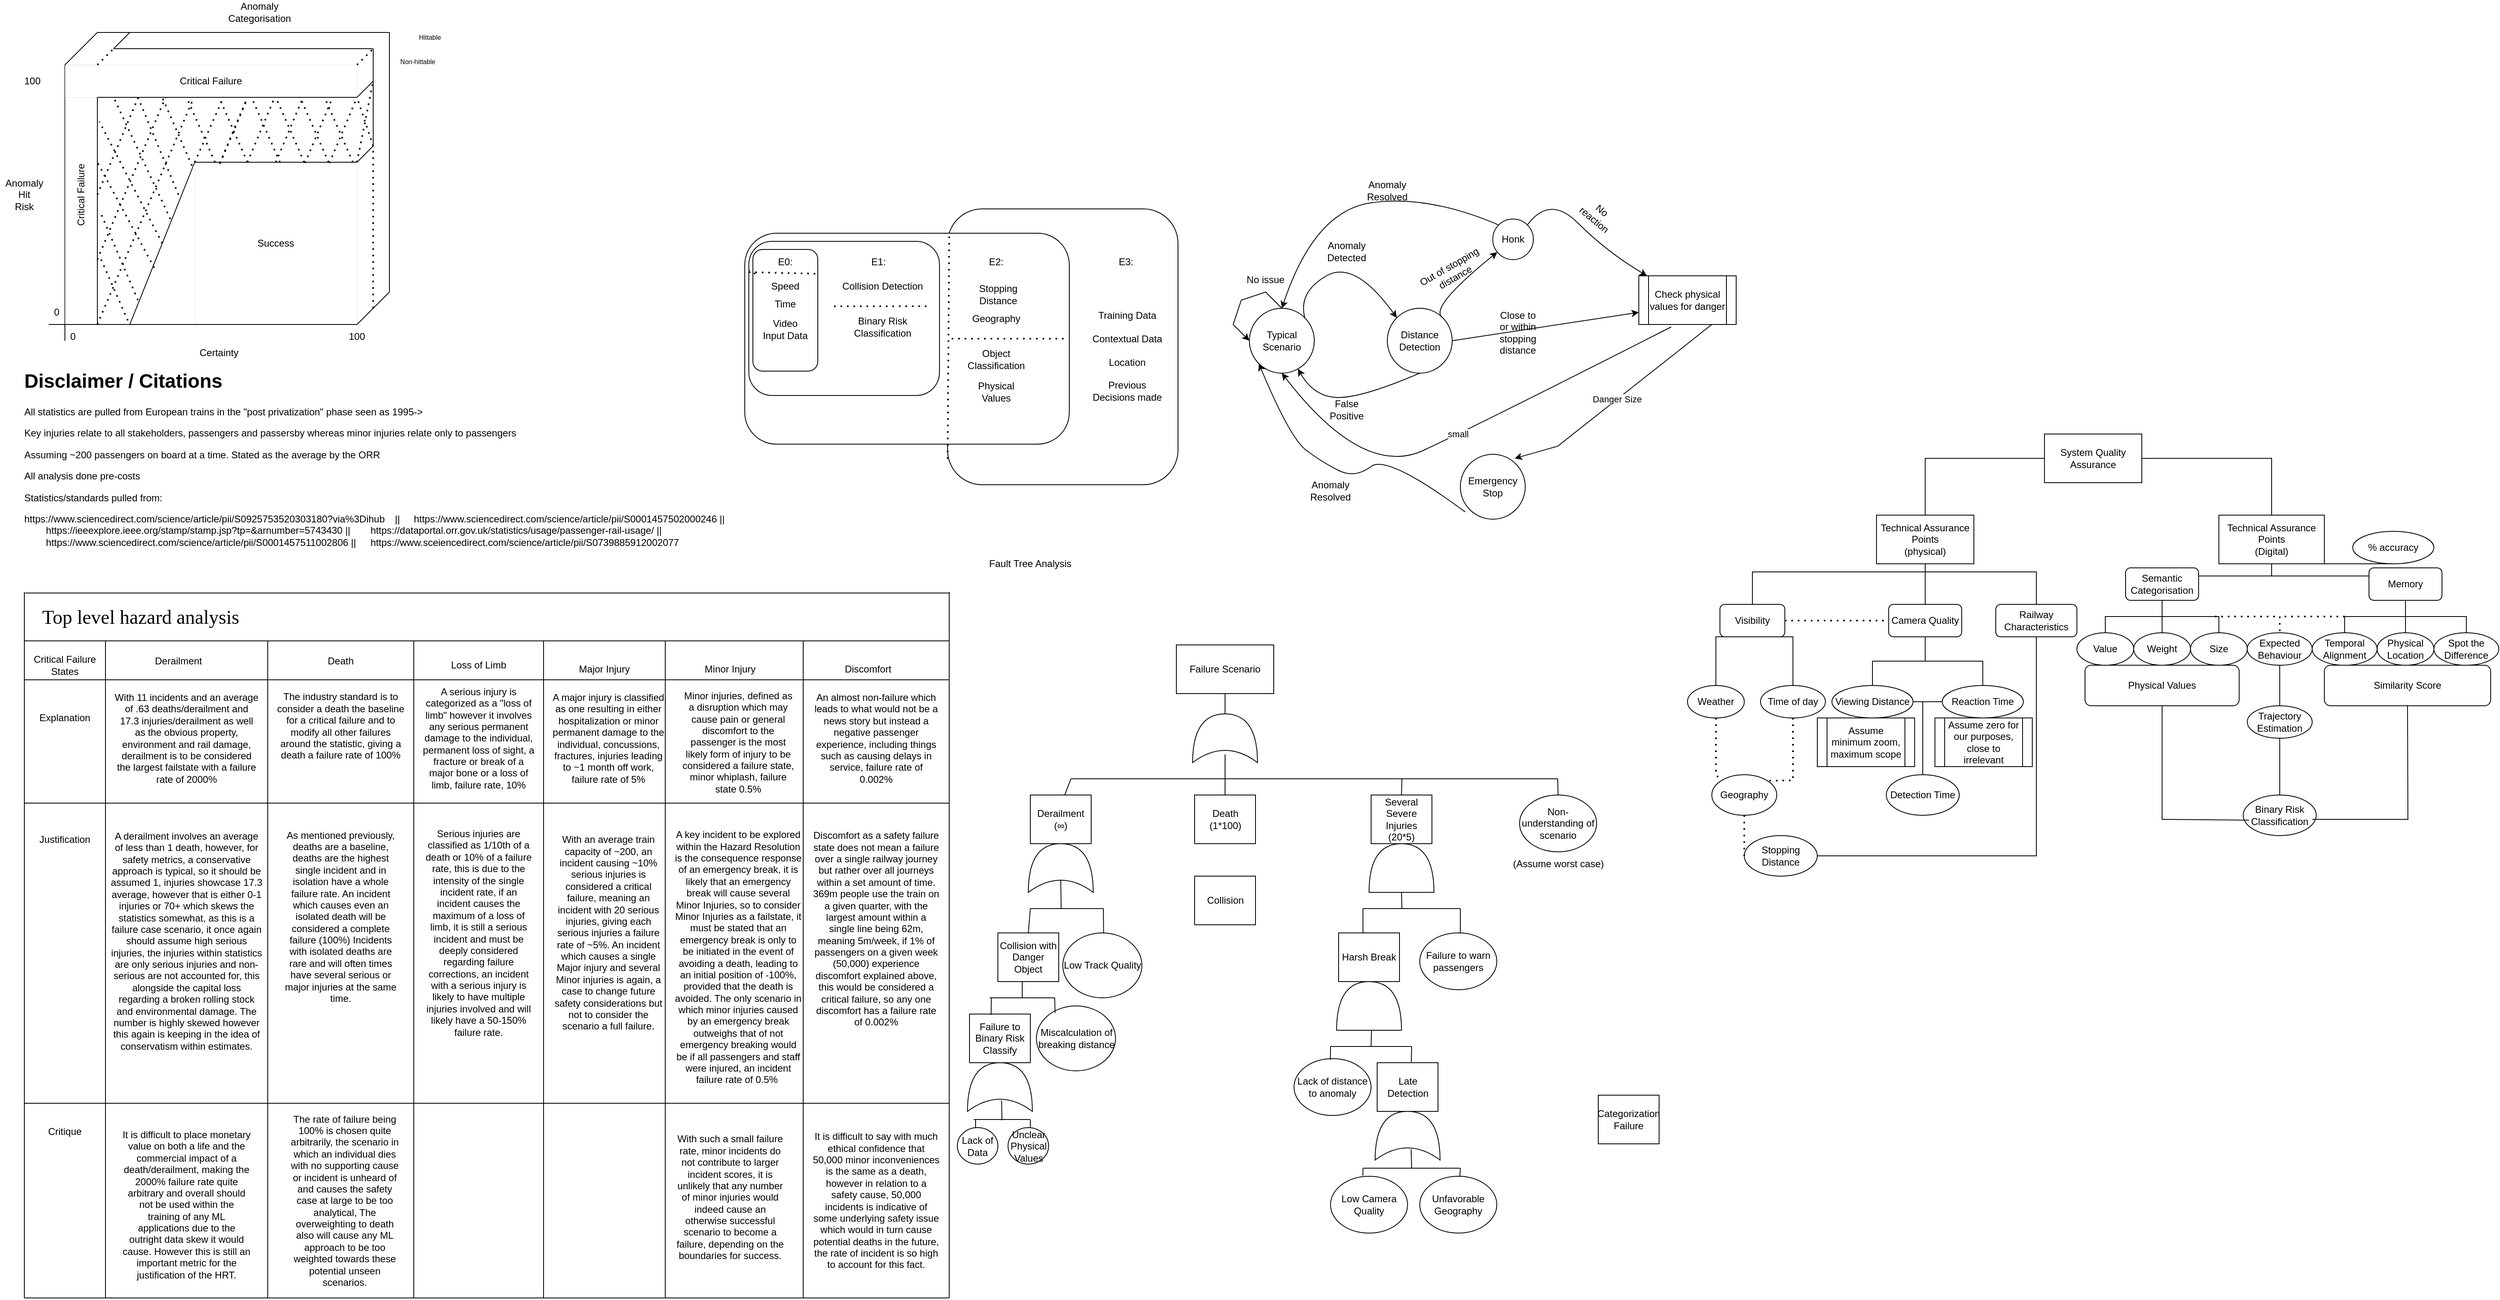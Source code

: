 <mxfile version="21.5.1" type="github">
  <diagram name="Page-1" id="ywP7yZrH698e5ii8Rh-N">
    <mxGraphModel dx="1674" dy="884" grid="1" gridSize="10" guides="1" tooltips="1" connect="1" arrows="1" fold="1" page="1" pageScale="1" pageWidth="850" pageHeight="1100" math="0" shadow="0">
      <root>
        <mxCell id="0" />
        <mxCell id="1" parent="0" />
        <mxCell id="vWf68CewMzJHY7jxAW_s-1" value="" style="endArrow=none;html=1;rounded=0;" parent="1" edge="1">
          <mxGeometry width="50" height="50" relative="1" as="geometry">
            <mxPoint x="120" y="540" as="sourcePoint" />
            <mxPoint x="120" y="200" as="targetPoint" />
          </mxGeometry>
        </mxCell>
        <mxCell id="vWf68CewMzJHY7jxAW_s-2" value="" style="endArrow=none;html=1;rounded=0;" parent="1" edge="1">
          <mxGeometry width="50" height="50" relative="1" as="geometry">
            <mxPoint x="100" y="520" as="sourcePoint" />
            <mxPoint x="480" y="520" as="targetPoint" />
          </mxGeometry>
        </mxCell>
        <mxCell id="vWf68CewMzJHY7jxAW_s-3" value="Certainty" style="text;html=1;strokeColor=none;fillColor=none;align=center;verticalAlign=middle;whiteSpace=wrap;rounded=0;" parent="1" vertex="1">
          <mxGeometry x="280" y="540" width="60" height="30" as="geometry" />
        </mxCell>
        <mxCell id="vWf68CewMzJHY7jxAW_s-4" value="&lt;div&gt;Anomaly&lt;br&gt;&lt;/div&gt;&lt;div&gt;Hit&lt;/div&gt;&lt;div&gt;Risk&lt;br&gt;&lt;/div&gt;" style="text;html=1;strokeColor=none;fillColor=none;align=center;verticalAlign=middle;whiteSpace=wrap;rounded=0;" parent="1" vertex="1">
          <mxGeometry x="40" y="345" width="60" height="30" as="geometry" />
        </mxCell>
        <mxCell id="vWf68CewMzJHY7jxAW_s-5" value="0" style="text;html=1;strokeColor=none;fillColor=none;align=center;verticalAlign=middle;whiteSpace=wrap;rounded=0;" parent="1" vertex="1">
          <mxGeometry x="80" y="490" width="60" height="30" as="geometry" />
        </mxCell>
        <mxCell id="vWf68CewMzJHY7jxAW_s-6" value="0" style="text;html=1;strokeColor=none;fillColor=none;align=center;verticalAlign=middle;whiteSpace=wrap;rounded=0;" parent="1" vertex="1">
          <mxGeometry x="100" y="520" width="60" height="30" as="geometry" />
        </mxCell>
        <mxCell id="vWf68CewMzJHY7jxAW_s-8" value="100" style="text;html=1;strokeColor=none;fillColor=none;align=center;verticalAlign=middle;whiteSpace=wrap;rounded=0;" parent="1" vertex="1">
          <mxGeometry x="50" y="205" width="60" height="30" as="geometry" />
        </mxCell>
        <mxCell id="vWf68CewMzJHY7jxAW_s-9" value="100" style="text;html=1;strokeColor=none;fillColor=none;align=center;verticalAlign=middle;whiteSpace=wrap;rounded=0;" parent="1" vertex="1">
          <mxGeometry x="450" y="520" width="60" height="30" as="geometry" />
        </mxCell>
        <mxCell id="vWf68CewMzJHY7jxAW_s-10" value="Success" style="rounded=0;whiteSpace=wrap;html=1;strokeWidth=0;" parent="1" vertex="1">
          <mxGeometry x="280" y="320" width="200" height="200" as="geometry" />
        </mxCell>
        <mxCell id="vWf68CewMzJHY7jxAW_s-11" value="Critical Failure" style="rounded=0;whiteSpace=wrap;html=1;rotation=-90;strokeWidth=0;" parent="1" vertex="1">
          <mxGeometry x="-20" y="340" width="320" height="40" as="geometry" />
        </mxCell>
        <mxCell id="vWf68CewMzJHY7jxAW_s-13" value="Critical Failure" style="rounded=0;whiteSpace=wrap;html=1;rotation=0;strokeWidth=0;" parent="1" vertex="1">
          <mxGeometry x="120" y="200" width="360" height="40" as="geometry" />
        </mxCell>
        <mxCell id="vWf68CewMzJHY7jxAW_s-16" value="" style="endArrow=none;dashed=1;html=1;dashPattern=1 3;strokeWidth=2;rounded=0;exitX=0.894;exitY=1.013;exitDx=0;exitDy=0;exitPerimeter=0;" parent="1" edge="1">
          <mxGeometry width="50" height="50" relative="1" as="geometry">
            <mxPoint x="446.08" y="321.04" as="sourcePoint" />
            <mxPoint x="480" y="240" as="targetPoint" />
          </mxGeometry>
        </mxCell>
        <mxCell id="vWf68CewMzJHY7jxAW_s-17" value="" style="endArrow=none;dashed=1;html=1;dashPattern=1 3;strokeWidth=2;rounded=0;exitX=0.894;exitY=1.013;exitDx=0;exitDy=0;exitPerimeter=0;" parent="1" edge="1">
          <mxGeometry width="50" height="50" relative="1" as="geometry">
            <mxPoint x="416" y="321" as="sourcePoint" />
            <mxPoint x="450" y="240" as="targetPoint" />
          </mxGeometry>
        </mxCell>
        <mxCell id="vWf68CewMzJHY7jxAW_s-18" value="" style="endArrow=none;dashed=1;html=1;dashPattern=1 3;strokeWidth=2;rounded=0;exitX=0.894;exitY=1.013;exitDx=0;exitDy=0;exitPerimeter=0;" parent="1" edge="1">
          <mxGeometry width="50" height="50" relative="1" as="geometry">
            <mxPoint x="380" y="320" as="sourcePoint" />
            <mxPoint x="414" y="239" as="targetPoint" />
          </mxGeometry>
        </mxCell>
        <mxCell id="vWf68CewMzJHY7jxAW_s-19" value="" style="endArrow=none;dashed=1;html=1;dashPattern=1 3;strokeWidth=2;rounded=0;exitX=0.894;exitY=1.013;exitDx=0;exitDy=0;exitPerimeter=0;" parent="1" edge="1">
          <mxGeometry width="50" height="50" relative="1" as="geometry">
            <mxPoint x="345" y="320" as="sourcePoint" />
            <mxPoint x="379" y="239" as="targetPoint" />
          </mxGeometry>
        </mxCell>
        <mxCell id="vWf68CewMzJHY7jxAW_s-20" value="" style="endArrow=none;dashed=1;html=1;dashPattern=1 3;strokeWidth=2;rounded=0;exitX=0.894;exitY=1.013;exitDx=0;exitDy=0;exitPerimeter=0;" parent="1" edge="1">
          <mxGeometry width="50" height="50" relative="1" as="geometry">
            <mxPoint x="311" y="321" as="sourcePoint" />
            <mxPoint x="345" y="240" as="targetPoint" />
          </mxGeometry>
        </mxCell>
        <mxCell id="vWf68CewMzJHY7jxAW_s-26" value="" style="endArrow=none;dashed=1;html=1;dashPattern=1 3;strokeWidth=2;rounded=0;exitX=0.894;exitY=1.013;exitDx=0;exitDy=0;exitPerimeter=0;" parent="1" edge="1">
          <mxGeometry width="50" height="50" relative="1" as="geometry">
            <mxPoint x="311" y="322" as="sourcePoint" />
            <mxPoint x="345" y="241" as="targetPoint" />
          </mxGeometry>
        </mxCell>
        <mxCell id="vWf68CewMzJHY7jxAW_s-27" value="" style="endArrow=none;dashed=1;html=1;dashPattern=1 3;strokeWidth=2;rounded=0;" parent="1" edge="1">
          <mxGeometry width="50" height="50" relative="1" as="geometry">
            <mxPoint x="280" y="320" as="sourcePoint" />
            <mxPoint x="315" y="241" as="targetPoint" />
          </mxGeometry>
        </mxCell>
        <mxCell id="vWf68CewMzJHY7jxAW_s-28" value="" style="endArrow=none;dashed=1;html=1;dashPattern=1 3;strokeWidth=2;rounded=0;exitX=0;exitY=0;exitDx=0;exitDy=0;" parent="1" edge="1">
          <mxGeometry width="50" height="50" relative="1" as="geometry">
            <mxPoint x="160" y="520" as="sourcePoint" />
            <mxPoint x="279" y="240" as="targetPoint" />
          </mxGeometry>
        </mxCell>
        <mxCell id="vWf68CewMzJHY7jxAW_s-29" value="" style="endArrow=none;dashed=1;html=1;dashPattern=1 3;strokeWidth=2;rounded=0;" parent="1" edge="1">
          <mxGeometry width="50" height="50" relative="1" as="geometry">
            <mxPoint x="160" y="440" as="sourcePoint" />
            <mxPoint x="244" y="240" as="targetPoint" />
          </mxGeometry>
        </mxCell>
        <mxCell id="vWf68CewMzJHY7jxAW_s-30" value="" style="endArrow=none;dashed=1;html=1;dashPattern=1 3;strokeWidth=2;rounded=0;exitX=0.5;exitY=1;exitDx=0;exitDy=0;" parent="1" source="vWf68CewMzJHY7jxAW_s-11" edge="1">
          <mxGeometry width="50" height="50" relative="1" as="geometry">
            <mxPoint x="176" y="322" as="sourcePoint" />
            <mxPoint x="210" y="241" as="targetPoint" />
          </mxGeometry>
        </mxCell>
        <mxCell id="vWf68CewMzJHY7jxAW_s-62" value="" style="endArrow=none;dashed=1;html=1;dashPattern=1 3;strokeWidth=2;rounded=0;exitX=0.797;exitY=1;exitDx=0;exitDy=0;exitPerimeter=0;" parent="1" edge="1">
          <mxGeometry width="50" height="50" relative="1" as="geometry">
            <mxPoint x="475" y="320" as="sourcePoint" />
            <mxPoint x="440" y="240" as="targetPoint" />
          </mxGeometry>
        </mxCell>
        <mxCell id="vWf68CewMzJHY7jxAW_s-63" value="" style="endArrow=none;dashed=1;html=1;dashPattern=1 3;strokeWidth=2;rounded=0;exitX=0.797;exitY=1;exitDx=0;exitDy=0;exitPerimeter=0;" parent="1" edge="1">
          <mxGeometry width="50" height="50" relative="1" as="geometry">
            <mxPoint x="445" y="320" as="sourcePoint" />
            <mxPoint x="410" y="240" as="targetPoint" />
          </mxGeometry>
        </mxCell>
        <mxCell id="vWf68CewMzJHY7jxAW_s-64" value="" style="endArrow=none;dashed=1;html=1;dashPattern=1 3;strokeWidth=2;rounded=0;exitX=0.797;exitY=1;exitDx=0;exitDy=0;exitPerimeter=0;" parent="1" edge="1">
          <mxGeometry width="50" height="50" relative="1" as="geometry">
            <mxPoint x="415" y="320" as="sourcePoint" />
            <mxPoint x="380" y="240" as="targetPoint" />
          </mxGeometry>
        </mxCell>
        <mxCell id="vWf68CewMzJHY7jxAW_s-65" value="" style="endArrow=none;dashed=1;html=1;dashPattern=1 3;strokeWidth=2;rounded=0;exitX=0.797;exitY=1;exitDx=0;exitDy=0;exitPerimeter=0;" parent="1" edge="1">
          <mxGeometry width="50" height="50" relative="1" as="geometry">
            <mxPoint x="385" y="320" as="sourcePoint" />
            <mxPoint x="350" y="240" as="targetPoint" />
          </mxGeometry>
        </mxCell>
        <mxCell id="vWf68CewMzJHY7jxAW_s-66" value="" style="endArrow=none;dashed=1;html=1;dashPattern=1 3;strokeWidth=2;rounded=0;exitX=0.797;exitY=1;exitDx=0;exitDy=0;exitPerimeter=0;" parent="1" edge="1">
          <mxGeometry width="50" height="50" relative="1" as="geometry">
            <mxPoint x="345" y="320" as="sourcePoint" />
            <mxPoint x="310" y="240" as="targetPoint" />
          </mxGeometry>
        </mxCell>
        <mxCell id="vWf68CewMzJHY7jxAW_s-67" value="" style="endArrow=none;dashed=1;html=1;dashPattern=1 3;strokeWidth=2;rounded=0;exitX=0.797;exitY=1;exitDx=0;exitDy=0;exitPerimeter=0;" parent="1" edge="1">
          <mxGeometry width="50" height="50" relative="1" as="geometry">
            <mxPoint x="305" y="320" as="sourcePoint" />
            <mxPoint x="270" y="240" as="targetPoint" />
          </mxGeometry>
        </mxCell>
        <mxCell id="vWf68CewMzJHY7jxAW_s-68" value="" style="endArrow=none;dashed=1;html=1;dashPattern=1 3;strokeWidth=2;rounded=0;exitX=-0.017;exitY=0.021;exitDx=0;exitDy=0;exitPerimeter=0;" parent="1" source="vWf68CewMzJHY7jxAW_s-10" edge="1">
          <mxGeometry width="50" height="50" relative="1" as="geometry">
            <mxPoint x="290" y="360" as="sourcePoint" />
            <mxPoint x="240" y="240" as="targetPoint" />
          </mxGeometry>
        </mxCell>
        <mxCell id="vWf68CewMzJHY7jxAW_s-70" value="" style="endArrow=none;dashed=1;html=1;dashPattern=1 3;strokeWidth=2;rounded=0;" parent="1" edge="1">
          <mxGeometry width="50" height="50" relative="1" as="geometry">
            <mxPoint x="260" y="360" as="sourcePoint" />
            <mxPoint x="210" y="240" as="targetPoint" />
          </mxGeometry>
        </mxCell>
        <mxCell id="vWf68CewMzJHY7jxAW_s-71" value="" style="endArrow=none;dashed=1;html=1;dashPattern=1 3;strokeWidth=2;rounded=0;" parent="1" edge="1">
          <mxGeometry width="50" height="50" relative="1" as="geometry">
            <mxPoint x="250" y="390" as="sourcePoint" />
            <mxPoint x="180" y="240" as="targetPoint" />
          </mxGeometry>
        </mxCell>
        <mxCell id="vWf68CewMzJHY7jxAW_s-73" value="" style="endArrow=none;dashed=1;html=1;dashPattern=1 3;strokeWidth=2;rounded=0;exitX=0.797;exitY=1;exitDx=0;exitDy=0;exitPerimeter=0;" parent="1" edge="1">
          <mxGeometry width="50" height="50" relative="1" as="geometry">
            <mxPoint x="197.5" y="515" as="sourcePoint" />
            <mxPoint x="162.5" y="435" as="targetPoint" />
          </mxGeometry>
        </mxCell>
        <mxCell id="vWf68CewMzJHY7jxAW_s-74" value="" style="endArrow=none;dashed=1;html=1;dashPattern=1 3;strokeWidth=2;rounded=0;" parent="1" edge="1">
          <mxGeometry width="50" height="50" relative="1" as="geometry">
            <mxPoint x="210" y="490" as="sourcePoint" />
            <mxPoint x="163" y="380" as="targetPoint" />
          </mxGeometry>
        </mxCell>
        <mxCell id="vWf68CewMzJHY7jxAW_s-75" value="" style="endArrow=none;dashed=1;html=1;dashPattern=1 3;strokeWidth=2;rounded=0;" parent="1" edge="1">
          <mxGeometry width="50" height="50" relative="1" as="geometry">
            <mxPoint x="230" y="450" as="sourcePoint" />
            <mxPoint x="160" y="320" as="targetPoint" />
          </mxGeometry>
        </mxCell>
        <mxCell id="vWf68CewMzJHY7jxAW_s-76" value="" style="endArrow=none;dashed=1;html=1;dashPattern=1 3;strokeWidth=2;rounded=0;" parent="1" edge="1">
          <mxGeometry width="50" height="50" relative="1" as="geometry">
            <mxPoint x="240" y="420" as="sourcePoint" />
            <mxPoint x="162.5" y="270" as="targetPoint" />
          </mxGeometry>
        </mxCell>
        <mxCell id="vWf68CewMzJHY7jxAW_s-82" value="" style="endArrow=none;html=1;rounded=0;exitX=1;exitY=0;exitDx=0;exitDy=0;" parent="1" edge="1">
          <mxGeometry width="50" height="50" relative="1" as="geometry">
            <mxPoint x="480" y="520" as="sourcePoint" />
            <mxPoint x="520" y="480" as="targetPoint" />
          </mxGeometry>
        </mxCell>
        <mxCell id="vWf68CewMzJHY7jxAW_s-83" value="" style="endArrow=none;html=1;rounded=0;exitX=1;exitY=0;exitDx=0;exitDy=0;" parent="1" edge="1">
          <mxGeometry width="50" height="50" relative="1" as="geometry">
            <mxPoint x="120" y="200" as="sourcePoint" />
            <mxPoint x="160" y="160" as="targetPoint" />
          </mxGeometry>
        </mxCell>
        <mxCell id="vWf68CewMzJHY7jxAW_s-84" value="" style="endArrow=none;html=1;rounded=0;" parent="1" edge="1">
          <mxGeometry width="50" height="50" relative="1" as="geometry">
            <mxPoint x="160" y="160" as="sourcePoint" />
            <mxPoint x="520" y="160" as="targetPoint" />
          </mxGeometry>
        </mxCell>
        <mxCell id="vWf68CewMzJHY7jxAW_s-85" value="" style="endArrow=none;html=1;rounded=0;" parent="1" edge="1">
          <mxGeometry width="50" height="50" relative="1" as="geometry">
            <mxPoint x="520" y="480" as="sourcePoint" />
            <mxPoint x="520" y="160" as="targetPoint" />
          </mxGeometry>
        </mxCell>
        <mxCell id="vWf68CewMzJHY7jxAW_s-86" value="" style="endArrow=none;html=1;rounded=0;exitX=1;exitY=0;exitDx=0;exitDy=0;" parent="1" edge="1">
          <mxGeometry width="50" height="50" relative="1" as="geometry">
            <mxPoint x="480" y="320" as="sourcePoint" />
            <mxPoint x="500" y="300" as="targetPoint" />
          </mxGeometry>
        </mxCell>
        <mxCell id="vWf68CewMzJHY7jxAW_s-87" value="" style="endArrow=none;html=1;rounded=0;exitX=1;exitY=0;exitDx=0;exitDy=0;" parent="1" edge="1">
          <mxGeometry width="50" height="50" relative="1" as="geometry">
            <mxPoint x="480" y="240" as="sourcePoint" />
            <mxPoint x="500" y="220" as="targetPoint" />
          </mxGeometry>
        </mxCell>
        <mxCell id="vWf68CewMzJHY7jxAW_s-88" value="" style="endArrow=none;dashed=1;html=1;dashPattern=1 3;strokeWidth=2;rounded=0;" parent="1" edge="1">
          <mxGeometry width="50" height="50" relative="1" as="geometry">
            <mxPoint x="500" y="300" as="sourcePoint" />
            <mxPoint x="480" y="240" as="targetPoint" />
          </mxGeometry>
        </mxCell>
        <mxCell id="vWf68CewMzJHY7jxAW_s-89" value="" style="endArrow=none;dashed=1;html=1;dashPattern=1 3;strokeWidth=2;rounded=0;exitX=1;exitY=1;exitDx=0;exitDy=0;" parent="1" edge="1">
          <mxGeometry width="50" height="50" relative="1" as="geometry">
            <mxPoint x="480" y="320" as="sourcePoint" />
            <mxPoint x="500" y="220" as="targetPoint" />
          </mxGeometry>
        </mxCell>
        <mxCell id="vWf68CewMzJHY7jxAW_s-90" value="Anomaly Categorisation" style="text;html=1;strokeColor=none;fillColor=none;align=center;verticalAlign=middle;whiteSpace=wrap;rounded=0;" parent="1" vertex="1">
          <mxGeometry x="330" y="120" width="60" height="30" as="geometry" />
        </mxCell>
        <mxCell id="vWf68CewMzJHY7jxAW_s-91" value="" style="endArrow=none;html=1;rounded=0;" parent="1" edge="1">
          <mxGeometry width="50" height="50" relative="1" as="geometry">
            <mxPoint x="180" y="180" as="sourcePoint" />
            <mxPoint x="500" y="180" as="targetPoint" />
          </mxGeometry>
        </mxCell>
        <mxCell id="vWf68CewMzJHY7jxAW_s-92" value="" style="endArrow=none;html=1;rounded=0;" parent="1" edge="1">
          <mxGeometry width="50" height="50" relative="1" as="geometry">
            <mxPoint x="500" y="300" as="sourcePoint" />
            <mxPoint x="500" y="180" as="targetPoint" />
          </mxGeometry>
        </mxCell>
        <mxCell id="vWf68CewMzJHY7jxAW_s-93" value="&lt;font style=&quot;font-size: 8px;&quot;&gt;Hittable&lt;/font&gt;" style="text;html=1;strokeColor=none;fillColor=none;align=center;verticalAlign=middle;whiteSpace=wrap;rounded=0;" parent="1" vertex="1">
          <mxGeometry x="540" y="150" width="60" height="30" as="geometry" />
        </mxCell>
        <mxCell id="vWf68CewMzJHY7jxAW_s-95" value="" style="endArrow=none;html=1;rounded=0;" parent="1" edge="1">
          <mxGeometry width="50" height="50" relative="1" as="geometry">
            <mxPoint x="180" y="180" as="sourcePoint" />
            <mxPoint x="200" y="160" as="targetPoint" />
          </mxGeometry>
        </mxCell>
        <mxCell id="vWf68CewMzJHY7jxAW_s-96" value="" style="endArrow=none;html=1;rounded=0;entryX=1;entryY=1;entryDx=0;entryDy=0;" parent="1" target="vWf68CewMzJHY7jxAW_s-13" edge="1">
          <mxGeometry width="50" height="50" relative="1" as="geometry">
            <mxPoint x="160" y="240" as="sourcePoint" />
            <mxPoint x="210" y="190" as="targetPoint" />
          </mxGeometry>
        </mxCell>
        <mxCell id="vWf68CewMzJHY7jxAW_s-98" value="" style="endArrow=none;html=1;rounded=0;" parent="1" edge="1">
          <mxGeometry width="50" height="50" relative="1" as="geometry">
            <mxPoint x="160" y="520" as="sourcePoint" />
            <mxPoint x="160" y="240" as="targetPoint" />
          </mxGeometry>
        </mxCell>
        <mxCell id="vWf68CewMzJHY7jxAW_s-99" value="" style="endArrow=none;html=1;rounded=0;exitX=0;exitY=0;exitDx=0;exitDy=0;entryX=0;entryY=1;entryDx=0;entryDy=0;" parent="1" source="vWf68CewMzJHY7jxAW_s-11" target="vWf68CewMzJHY7jxAW_s-11" edge="1">
          <mxGeometry width="50" height="50" relative="1" as="geometry">
            <mxPoint x="180" y="620" as="sourcePoint" />
            <mxPoint x="230" y="570" as="targetPoint" />
          </mxGeometry>
        </mxCell>
        <mxCell id="vWf68CewMzJHY7jxAW_s-100" value="" style="endArrow=none;html=1;rounded=0;entryX=0.5;entryY=0;entryDx=0;entryDy=0;" parent="1" target="vWf68CewMzJHY7jxAW_s-9" edge="1">
          <mxGeometry width="50" height="50" relative="1" as="geometry">
            <mxPoint x="200" y="520" as="sourcePoint" />
            <mxPoint x="250" y="470" as="targetPoint" />
          </mxGeometry>
        </mxCell>
        <mxCell id="vWf68CewMzJHY7jxAW_s-101" value="" style="endArrow=none;html=1;rounded=0;" parent="1" edge="1">
          <mxGeometry width="50" height="50" relative="1" as="geometry">
            <mxPoint x="200" y="520" as="sourcePoint" />
            <mxPoint x="280" y="320" as="targetPoint" />
          </mxGeometry>
        </mxCell>
        <mxCell id="vWf68CewMzJHY7jxAW_s-102" value="" style="endArrow=none;html=1;rounded=0;exitX=0;exitY=0;exitDx=0;exitDy=0;" parent="1" source="vWf68CewMzJHY7jxAW_s-10" edge="1">
          <mxGeometry width="50" height="50" relative="1" as="geometry">
            <mxPoint x="310" y="320" as="sourcePoint" />
            <mxPoint x="480" y="320" as="targetPoint" />
          </mxGeometry>
        </mxCell>
        <mxCell id="vWf68CewMzJHY7jxAW_s-103" value="" style="endArrow=none;dashed=1;html=1;dashPattern=1 3;strokeWidth=2;rounded=0;" parent="1" edge="1">
          <mxGeometry width="50" height="50" relative="1" as="geometry">
            <mxPoint x="480" y="200" as="sourcePoint" />
            <mxPoint x="500" y="180" as="targetPoint" />
          </mxGeometry>
        </mxCell>
        <mxCell id="vWf68CewMzJHY7jxAW_s-104" value="" style="endArrow=none;dashed=1;html=1;dashPattern=1 3;strokeWidth=2;rounded=0;" parent="1" edge="1">
          <mxGeometry width="50" height="50" relative="1" as="geometry">
            <mxPoint x="160" y="200" as="sourcePoint" />
            <mxPoint x="180" y="180" as="targetPoint" />
          </mxGeometry>
        </mxCell>
        <mxCell id="vWf68CewMzJHY7jxAW_s-105" value="&lt;font style=&quot;font-size: 8px;&quot;&gt;Non-hittable&lt;/font&gt;" style="text;html=1;strokeColor=none;fillColor=none;align=center;verticalAlign=middle;whiteSpace=wrap;rounded=0;" parent="1" vertex="1">
          <mxGeometry x="520" y="180" width="70" height="30" as="geometry" />
        </mxCell>
        <mxCell id="vWf68CewMzJHY7jxAW_s-106" value="" style="endArrow=none;dashed=1;html=1;dashPattern=1 3;strokeWidth=2;rounded=0;" parent="1" edge="1">
          <mxGeometry width="50" height="50" relative="1" as="geometry">
            <mxPoint x="500" y="500" as="sourcePoint" />
            <mxPoint x="500" y="300" as="targetPoint" />
          </mxGeometry>
        </mxCell>
        <mxCell id="4lqznjxC2k54S-Ok6p2C-1" value="Critical Failure States" style="text;html=1;strokeColor=none;fillColor=none;align=center;verticalAlign=middle;whiteSpace=wrap;rounded=0;" parent="1" vertex="1">
          <mxGeometry x="80" y="920" width="80" height="40" as="geometry" />
        </mxCell>
        <mxCell id="4lqznjxC2k54S-Ok6p2C-2" value="&lt;h1&gt;Disclaimer / Citations&lt;/h1&gt;&lt;p&gt;All statistics are pulled from European trains in the &quot;post privatization&quot; phase seen as 1995-&amp;gt;&lt;/p&gt;&lt;p&gt;Key injuries relate to all stakeholders, passengers and passersby whereas minor injuries relate only to passengers&lt;/p&gt;&lt;p&gt;Assuming ~200 passengers on board at a time. Stated as the average by the ORR&lt;/p&gt;&lt;p&gt;All analysis done pre-costs&lt;/p&gt;&lt;p&gt;Statistics/standards pulled from:&lt;/p&gt;&lt;p&gt;https://www.sciencedirect.com/science/article/pii/S0925753520303180?via%3Dihub&lt;span style=&quot;white-space: pre;&quot;&gt;&#x9;&lt;/span&gt; ||&amp;nbsp;&lt;span style=&quot;white-space: pre;&quot;&gt;&#x9;&lt;/span&gt;&lt;span style=&quot;background-color: initial;&quot;&gt;https://www.sciencedirect.com/science/article/pii/S0001457502000246 ||&amp;nbsp;&lt;span style=&quot;white-space: pre;&quot;&gt;&#x9;&lt;/span&gt;&lt;/span&gt;&lt;span style=&quot;background-color: initial;&quot;&gt;https://ieeexplore.ieee.org/stamp/stamp.jsp?tp=&amp;amp;arnumber=5743430 ||&amp;nbsp;&lt;span style=&quot;white-space: pre;&quot;&gt;&#x9;&lt;/span&gt;&lt;/span&gt;&lt;span style=&quot;background-color: initial;&quot;&gt;https://dataportal.orr.gov.uk/statistics/usage/passenger-rail-usage/ ||&amp;nbsp;&lt;span style=&quot;white-space: pre;&quot;&gt;&#x9;&lt;/span&gt;&lt;/span&gt;&lt;span style=&quot;background-color: initial;&quot;&gt;https://www.sciencedirect.com/science/article/pii/S0001457511002806 ||&amp;nbsp;&lt;span style=&quot;white-space: pre;&quot;&gt;&#x9;&lt;/span&gt;https://www.sceiencedirect.com/science/article/pii/S0739885912002077&lt;/span&gt;&lt;/p&gt;" style="text;html=1;strokeColor=none;fillColor=none;spacing=5;spacingTop=-20;whiteSpace=wrap;overflow=hidden;rounded=0;" parent="1" vertex="1">
          <mxGeometry x="65" y="570" width="985" height="270" as="geometry" />
        </mxCell>
        <mxCell id="4lqznjxC2k54S-Ok6p2C-3" value="Derailment" style="text;html=1;strokeColor=none;fillColor=none;align=center;verticalAlign=middle;whiteSpace=wrap;rounded=0;" parent="1" vertex="1">
          <mxGeometry x="230" y="920" width="60" height="30" as="geometry" />
        </mxCell>
        <mxCell id="4lqznjxC2k54S-Ok6p2C-4" value="With 11 incidents and an average of .63 deaths/derailment and 17.3 injuries/derailment as well as the obvious property, environment and rail damage, derailment is to be considered the largest failstate with a failure rate of 2000%" style="text;html=1;strokeColor=none;fillColor=none;align=center;verticalAlign=middle;whiteSpace=wrap;rounded=0;" parent="1" vertex="1">
          <mxGeometry x="180" y="970" width="180" height="120" as="geometry" />
        </mxCell>
        <mxCell id="4lqznjxC2k54S-Ok6p2C-5" value="Death" style="text;html=1;strokeColor=none;fillColor=none;align=center;verticalAlign=middle;whiteSpace=wrap;rounded=0;" parent="1" vertex="1">
          <mxGeometry x="430" y="920" width="60" height="30" as="geometry" />
        </mxCell>
        <mxCell id="4lqznjxC2k54S-Ok6p2C-6" value="The industry standard is to consider a death the baseline for a critical failure and to modify all other failures around the statistic, giving a death a failure rate of 100%" style="text;html=1;strokeColor=none;fillColor=none;align=center;verticalAlign=middle;whiteSpace=wrap;rounded=0;" parent="1" vertex="1">
          <mxGeometry x="380" y="970" width="160" height="90" as="geometry" />
        </mxCell>
        <mxCell id="4lqznjxC2k54S-Ok6p2C-7" value="Loss of Limb" style="text;html=1;strokeColor=none;fillColor=none;align=center;verticalAlign=middle;whiteSpace=wrap;rounded=0;" parent="1" vertex="1">
          <mxGeometry x="590" y="925" width="80" height="30" as="geometry" />
        </mxCell>
        <mxCell id="4lqznjxC2k54S-Ok6p2C-8" value="Major Injury" style="text;html=1;strokeColor=none;fillColor=none;align=center;verticalAlign=middle;whiteSpace=wrap;rounded=0;" parent="1" vertex="1">
          <mxGeometry x="750" y="930" width="70" height="30" as="geometry" />
        </mxCell>
        <mxCell id="4lqznjxC2k54S-Ok6p2C-9" value="Minor Injury" style="text;html=1;strokeColor=none;fillColor=none;align=center;verticalAlign=middle;whiteSpace=wrap;rounded=0;" parent="1" vertex="1">
          <mxGeometry x="900" y="930" width="80" height="30" as="geometry" />
        </mxCell>
        <mxCell id="4lqznjxC2k54S-Ok6p2C-10" value="A major injury is classified as one resulting in either hospitalization or minor permanent damage to the individual, concussions, fractures, injuries leading to ~1 month off work, failure rate of 5%" style="text;html=1;strokeColor=none;fillColor=none;align=center;verticalAlign=middle;whiteSpace=wrap;rounded=0;" parent="1" vertex="1">
          <mxGeometry x="720" y="970" width="140" height="120" as="geometry" />
        </mxCell>
        <mxCell id="4lqznjxC2k54S-Ok6p2C-11" value="A serious injury is categorized as a &quot;loss of limb&quot; however it involves any serious permanent damage to the individual, permanent loss of sight, a fracture or break of a major bone or a loss of limb, failure rate, 10%" style="text;html=1;strokeColor=none;fillColor=none;align=center;verticalAlign=middle;whiteSpace=wrap;rounded=0;" parent="1" vertex="1">
          <mxGeometry x="560" y="960" width="140" height="140" as="geometry" />
        </mxCell>
        <mxCell id="4lqznjxC2k54S-Ok6p2C-12" value="Explanation" style="text;html=1;strokeColor=none;fillColor=none;align=center;verticalAlign=middle;whiteSpace=wrap;rounded=0;" parent="1" vertex="1">
          <mxGeometry x="90" y="990" width="60" height="30" as="geometry" />
        </mxCell>
        <mxCell id="4lqznjxC2k54S-Ok6p2C-13" value="Justification" style="text;html=1;strokeColor=none;fillColor=none;align=center;verticalAlign=middle;whiteSpace=wrap;rounded=0;" parent="1" vertex="1">
          <mxGeometry x="90" y="1140" width="60" height="30" as="geometry" />
        </mxCell>
        <mxCell id="4lqznjxC2k54S-Ok6p2C-14" value="Discomfort" style="text;html=1;strokeColor=none;fillColor=none;align=center;verticalAlign=middle;whiteSpace=wrap;rounded=0;" parent="1" vertex="1">
          <mxGeometry x="1080" y="930" width="60" height="30" as="geometry" />
        </mxCell>
        <mxCell id="4lqznjxC2k54S-Ok6p2C-15" value="Minor injuries, defined as a disruption which may cause pain or general discomfort to the passenger is the most likely form of injury to be considered a failure state, minor whiplash, failure state 0.5%" style="text;html=1;strokeColor=none;fillColor=none;align=center;verticalAlign=middle;whiteSpace=wrap;rounded=0;" parent="1" vertex="1">
          <mxGeometry x="880" y="970" width="140" height="130" as="geometry" />
        </mxCell>
        <mxCell id="4lqznjxC2k54S-Ok6p2C-16" value="An almost non-failure which leads to what would not be a news story but instead a negative passenger experience, including things such as causing delays in service, failure rate of 0.002%" style="text;html=1;strokeColor=none;fillColor=none;align=center;verticalAlign=middle;whiteSpace=wrap;rounded=0;" parent="1" vertex="1">
          <mxGeometry x="1040" y="960" width="160" height="140" as="geometry" />
        </mxCell>
        <mxCell id="4lqznjxC2k54S-Ok6p2C-17" value="A derailment involves an average of less than 1 death, however, for safety metrics, a conservative approach is typical, so it should be assumed 1, injuries showcase 17.3 average, however that is either 0-1 injuries or 70+ which skews the statistics somewhat, as this is a failure case scenario, it once again should assume high serious injuries, the injuries within statistics are only serious injuries and non-serious are not accounted for, this alongside the capital loss regarding a broken rolling stock and environmental damage. The number is highly skewed however this again is keeping in the idea of conservatism within estimates." style="text;html=1;strokeColor=none;fillColor=none;align=center;verticalAlign=middle;whiteSpace=wrap;rounded=0;" parent="1" vertex="1">
          <mxGeometry x="175" y="1140" width="190" height="280" as="geometry" />
        </mxCell>
        <mxCell id="4lqznjxC2k54S-Ok6p2C-18" value="As mentioned previously, deaths are a baseline, deaths are the highest single incident and in isolation have a whole failure rate. An incident which causes even an isolated death will be considered a complete failure (100%) Incidents with isolated deaths are rare and will often times have several serious or major injuries at the same time." style="text;html=1;strokeColor=none;fillColor=none;align=center;verticalAlign=middle;whiteSpace=wrap;rounded=0;" parent="1" vertex="1">
          <mxGeometry x="385" y="1140" width="150" height="220" as="geometry" />
        </mxCell>
        <mxCell id="4lqznjxC2k54S-Ok6p2C-19" value="Serious injuries are classified as 1/10th of a death or 10% of a failure rate, this is due to the intensity of the single incident rate, if an incident causes the maximum of a loss of limb, it is still a serious incident and must be deeply considered regarding failure corrections, an incident with a serious injury is likely to have multiple injuries involved and will likely have a 50-150% failure rate." style="text;html=1;strokeColor=none;fillColor=none;align=center;verticalAlign=middle;whiteSpace=wrap;rounded=0;" parent="1" vertex="1">
          <mxGeometry x="560" y="1140" width="140" height="260" as="geometry" />
        </mxCell>
        <mxCell id="4lqznjxC2k54S-Ok6p2C-20" value="With an average train capacity of ~200, an incident causing ~10% serious injuries is considered a critical failure, meaning an incident with 20 serious injuries, giving each serious injuries a failure rate of ~5%. An incident which causes a single Major injury and several Minor injuries is again, a case to change future safety considerations but not to consider the scenario a full failure." style="text;html=1;strokeColor=none;fillColor=none;align=center;verticalAlign=middle;whiteSpace=wrap;rounded=0;" parent="1" vertex="1">
          <mxGeometry x="720" y="1140" width="140" height="260" as="geometry" />
        </mxCell>
        <mxCell id="4lqznjxC2k54S-Ok6p2C-21" value="Discomfort as a safety failure state does not mean a failure over a single railway journey but rather over all journeys within a set amount of time. 369m people use the train on a given quarter, with the largest amount within a single line being 62m, meaning 5m/week, if 1% of passengers on a given week (50,000) experience discomfort explained above, this would be considered a critical failure, so any one discomfort has a failure rate of 0.002%" style="text;html=1;strokeColor=none;fillColor=none;align=center;verticalAlign=middle;whiteSpace=wrap;rounded=0;" parent="1" vertex="1">
          <mxGeometry x="1040" y="1140" width="160" height="250" as="geometry" />
        </mxCell>
        <mxCell id="4lqznjxC2k54S-Ok6p2C-22" value="It is difficult to say with much ethical confidence that 50,000 minor inconveniences is the same as a death, however in relation to a safety cause, 50,000 incidents is indicative of some underlying safety issue which would in turn cause potential deaths in the future, the rate of incident is so high to account for this fact." style="text;html=1;strokeColor=none;fillColor=none;align=center;verticalAlign=middle;whiteSpace=wrap;rounded=0;" parent="1" vertex="1">
          <mxGeometry x="1040" y="1500" width="160" height="200" as="geometry" />
        </mxCell>
        <mxCell id="4lqznjxC2k54S-Ok6p2C-23" value="A key incident to be explored within the Hazard Resolution is the consequence response of an emergency break, it is likely that an emergency break will cause several Minor Injuries, so to consider Minor Injuries as a failstate, it must be stated that an emergency break is only to be initiated in the event of avoiding a death, leading to an initial position of -100%, provided that the death is avoided. The only scenario in which minor injuries caused by an emergency break outweighs that of not emergency breaking would be if all passengers and staff were injured, an incident failure rate of 0.5%&amp;nbsp;" style="text;html=1;strokeColor=none;fillColor=none;align=center;verticalAlign=middle;whiteSpace=wrap;rounded=0;" parent="1" vertex="1">
          <mxGeometry x="870" y="1140" width="160" height="320" as="geometry" />
        </mxCell>
        <mxCell id="4lqznjxC2k54S-Ok6p2C-24" value="" style="endArrow=none;html=1;rounded=0;" parent="1" edge="1">
          <mxGeometry width="50" height="50" relative="1" as="geometry">
            <mxPoint x="170" y="1720" as="sourcePoint" />
            <mxPoint x="170" y="910" as="targetPoint" />
          </mxGeometry>
        </mxCell>
        <mxCell id="4lqznjxC2k54S-Ok6p2C-25" value="" style="endArrow=none;html=1;rounded=0;" parent="1" edge="1">
          <mxGeometry width="50" height="50" relative="1" as="geometry">
            <mxPoint x="370" y="1720" as="sourcePoint" />
            <mxPoint x="370" y="910" as="targetPoint" />
          </mxGeometry>
        </mxCell>
        <mxCell id="4lqznjxC2k54S-Ok6p2C-26" value="" style="endArrow=none;html=1;rounded=0;" parent="1" edge="1">
          <mxGeometry width="50" height="50" relative="1" as="geometry">
            <mxPoint x="550" y="1720" as="sourcePoint" />
            <mxPoint x="550" y="910" as="targetPoint" />
          </mxGeometry>
        </mxCell>
        <mxCell id="4lqznjxC2k54S-Ok6p2C-27" value="" style="endArrow=none;html=1;rounded=0;" parent="1" edge="1">
          <mxGeometry width="50" height="50" relative="1" as="geometry">
            <mxPoint x="710" y="1720" as="sourcePoint" />
            <mxPoint x="710" y="910" as="targetPoint" />
          </mxGeometry>
        </mxCell>
        <mxCell id="4lqznjxC2k54S-Ok6p2C-28" value="" style="endArrow=none;html=1;rounded=0;" parent="1" edge="1">
          <mxGeometry width="50" height="50" relative="1" as="geometry">
            <mxPoint x="860" y="1720" as="sourcePoint" />
            <mxPoint x="860" y="910" as="targetPoint" />
          </mxGeometry>
        </mxCell>
        <mxCell id="4lqznjxC2k54S-Ok6p2C-29" value="" style="endArrow=none;html=1;rounded=0;" parent="1" edge="1">
          <mxGeometry width="50" height="50" relative="1" as="geometry">
            <mxPoint x="1030" y="1720" as="sourcePoint" />
            <mxPoint x="1030" y="910" as="targetPoint" />
          </mxGeometry>
        </mxCell>
        <mxCell id="4lqznjxC2k54S-Ok6p2C-30" value="" style="endArrow=none;html=1;rounded=0;" parent="1" edge="1">
          <mxGeometry width="50" height="50" relative="1" as="geometry">
            <mxPoint x="70" y="910" as="sourcePoint" />
            <mxPoint x="1210" y="910" as="targetPoint" />
          </mxGeometry>
        </mxCell>
        <mxCell id="4lqznjxC2k54S-Ok6p2C-31" value="" style="endArrow=none;html=1;rounded=0;" parent="1" edge="1">
          <mxGeometry width="50" height="50" relative="1" as="geometry">
            <mxPoint x="70" y="958" as="sourcePoint" />
            <mxPoint x="1210" y="958" as="targetPoint" />
          </mxGeometry>
        </mxCell>
        <mxCell id="4lqznjxC2k54S-Ok6p2C-32" value="" style="endArrow=none;html=1;rounded=0;" parent="1" edge="1">
          <mxGeometry width="50" height="50" relative="1" as="geometry">
            <mxPoint x="70" y="1110" as="sourcePoint" />
            <mxPoint x="1210" y="1110" as="targetPoint" />
          </mxGeometry>
        </mxCell>
        <mxCell id="4lqznjxC2k54S-Ok6p2C-33" value="" style="endArrow=none;html=1;rounded=0;" parent="1" edge="1">
          <mxGeometry width="50" height="50" relative="1" as="geometry">
            <mxPoint x="70" y="1480" as="sourcePoint" />
            <mxPoint x="1210" y="1480" as="targetPoint" />
          </mxGeometry>
        </mxCell>
        <mxCell id="4lqznjxC2k54S-Ok6p2C-37" value="" style="endArrow=none;html=1;rounded=0;" parent="1" edge="1">
          <mxGeometry width="50" height="50" relative="1" as="geometry">
            <mxPoint x="1210" y="1720" as="sourcePoint" />
            <mxPoint x="1210" y="850" as="targetPoint" />
          </mxGeometry>
        </mxCell>
        <mxCell id="4lqznjxC2k54S-Ok6p2C-38" value="" style="endArrow=none;html=1;rounded=0;" parent="1" edge="1">
          <mxGeometry width="50" height="50" relative="1" as="geometry">
            <mxPoint x="70" y="1720" as="sourcePoint" />
            <mxPoint x="70" y="850" as="targetPoint" />
          </mxGeometry>
        </mxCell>
        <mxCell id="4lqznjxC2k54S-Ok6p2C-39" value="" style="endArrow=none;html=1;rounded=0;" parent="1" edge="1">
          <mxGeometry width="50" height="50" relative="1" as="geometry">
            <mxPoint x="70" y="1720" as="sourcePoint" />
            <mxPoint x="1210" y="1720" as="targetPoint" />
          </mxGeometry>
        </mxCell>
        <mxCell id="4lqznjxC2k54S-Ok6p2C-40" value="Critique" style="text;html=1;strokeColor=none;fillColor=none;align=center;verticalAlign=middle;whiteSpace=wrap;rounded=0;" parent="1" vertex="1">
          <mxGeometry x="90" y="1500" width="60" height="30" as="geometry" />
        </mxCell>
        <mxCell id="4lqznjxC2k54S-Ok6p2C-41" value="With such a small failure rate, minor incidents do not contribute to larger incident scores, it is unlikely that any number of minor injuries would indeed cause an otherwise successful scenario to become a failure, depending on the boundaries for success." style="text;html=1;strokeColor=none;fillColor=none;align=center;verticalAlign=middle;whiteSpace=wrap;rounded=0;" parent="1" vertex="1">
          <mxGeometry x="870" y="1501" width="140" height="189" as="geometry" />
        </mxCell>
        <mxCell id="4lqznjxC2k54S-Ok6p2C-42" value="The rate of failure being 100% is chosen quite arbitrarily, the scenario in which an individual dies with no supporting cause or incident is unheard of and causes the safety case at large to be too analytical, The overweighting to death also will cause any ML approach to be too weighted towards these potential unseen scenarios." style="text;html=1;strokeColor=none;fillColor=none;align=center;verticalAlign=middle;whiteSpace=wrap;rounded=0;" parent="1" vertex="1">
          <mxGeometry x="395" y="1490" width="140" height="220" as="geometry" />
        </mxCell>
        <mxCell id="4lqznjxC2k54S-Ok6p2C-43" value="It is difficult to place monetary value on both a life and the commercial impact of a death/derailment, making the 2000% failure rate quite arbitrary and overall should not be used within the training of any ML applications due to the outright data skew it would cause. However this is still an important metric for the justification of the HRT." style="text;html=1;strokeColor=none;fillColor=none;align=center;verticalAlign=middle;whiteSpace=wrap;rounded=0;" parent="1" vertex="1">
          <mxGeometry x="190" y="1490" width="160" height="230" as="geometry" />
        </mxCell>
        <mxCell id="4lqznjxC2k54S-Ok6p2C-44" value="Failure Scenario" style="rounded=0;whiteSpace=wrap;html=1;" parent="1" vertex="1">
          <mxGeometry x="1490" y="915" width="120" height="60" as="geometry" />
        </mxCell>
        <mxCell id="4lqznjxC2k54S-Ok6p2C-45" value="Derailment&lt;br&gt;(∞)" style="rounded=0;whiteSpace=wrap;html=1;" parent="1" vertex="1">
          <mxGeometry x="1310" y="1100" width="75" height="60" as="geometry" />
        </mxCell>
        <mxCell id="4lqznjxC2k54S-Ok6p2C-46" value="Death&lt;br&gt;(1*100)" style="rounded=0;whiteSpace=wrap;html=1;" parent="1" vertex="1">
          <mxGeometry x="1512.5" y="1100" width="75" height="60" as="geometry" />
        </mxCell>
        <mxCell id="4lqznjxC2k54S-Ok6p2C-47" value="" style="shape=xor;whiteSpace=wrap;html=1;rotation=-90;" parent="1" vertex="1">
          <mxGeometry x="1520" y="990" width="60" height="80" as="geometry" />
        </mxCell>
        <mxCell id="4lqznjxC2k54S-Ok6p2C-48" value="Several Severe Injuries&lt;br&gt;(20*5)" style="rounded=0;whiteSpace=wrap;html=1;" parent="1" vertex="1">
          <mxGeometry x="1730" y="1100" width="75" height="60" as="geometry" />
        </mxCell>
        <mxCell id="4lqznjxC2k54S-Ok6p2C-49" value="" style="endArrow=none;html=1;rounded=0;exitX=0.5;exitY=0;exitDx=0;exitDy=0;" parent="1" source="4lqznjxC2k54S-Ok6p2C-46" edge="1">
          <mxGeometry width="50" height="50" relative="1" as="geometry">
            <mxPoint x="1530" y="1070" as="sourcePoint" />
            <mxPoint x="1550" y="1050" as="targetPoint" />
          </mxGeometry>
        </mxCell>
        <mxCell id="4lqznjxC2k54S-Ok6p2C-50" value="" style="endArrow=none;html=1;rounded=0;" parent="1" edge="1">
          <mxGeometry width="50" height="50" relative="1" as="geometry">
            <mxPoint x="1640" y="1080" as="sourcePoint" />
            <mxPoint x="1360" y="1080" as="targetPoint" />
          </mxGeometry>
        </mxCell>
        <mxCell id="4lqznjxC2k54S-Ok6p2C-51" value="" style="endArrow=none;html=1;rounded=0;entryX=0.5;entryY=0;entryDx=0;entryDy=0;" parent="1" target="4lqznjxC2k54S-Ok6p2C-48" edge="1">
          <mxGeometry width="50" height="50" relative="1" as="geometry">
            <mxPoint x="1768" y="1080" as="sourcePoint" />
            <mxPoint x="1580" y="1020" as="targetPoint" />
          </mxGeometry>
        </mxCell>
        <mxCell id="4lqznjxC2k54S-Ok6p2C-52" value="" style="endArrow=none;html=1;rounded=0;exitX=0.567;exitY=-0.005;exitDx=0;exitDy=0;exitPerimeter=0;" parent="1" source="4lqznjxC2k54S-Ok6p2C-45" edge="1">
          <mxGeometry width="50" height="50" relative="1" as="geometry">
            <mxPoint x="1480" y="1100" as="sourcePoint" />
            <mxPoint x="1360" y="1080" as="targetPoint" />
          </mxGeometry>
        </mxCell>
        <mxCell id="4lqznjxC2k54S-Ok6p2C-53" value="" style="endArrow=none;html=1;rounded=0;entryX=1;entryY=0.5;entryDx=0;entryDy=0;entryPerimeter=0;" parent="1" source="4lqznjxC2k54S-Ok6p2C-44" target="4lqznjxC2k54S-Ok6p2C-47" edge="1">
          <mxGeometry width="50" height="50" relative="1" as="geometry">
            <mxPoint x="1590" y="1080" as="sourcePoint" />
            <mxPoint x="1640" y="1030" as="targetPoint" />
          </mxGeometry>
        </mxCell>
        <mxCell id="4lqznjxC2k54S-Ok6p2C-55" value="Late Detection" style="rounded=0;whiteSpace=wrap;html=1;" parent="1" vertex="1">
          <mxGeometry x="1737.5" y="1430" width="75" height="60" as="geometry" />
        </mxCell>
        <mxCell id="4lqznjxC2k54S-Ok6p2C-56" value="Categorization Failure" style="rounded=0;whiteSpace=wrap;html=1;" parent="1" vertex="1">
          <mxGeometry x="2010" y="1470" width="75" height="60" as="geometry" />
        </mxCell>
        <mxCell id="4lqznjxC2k54S-Ok6p2C-57" value="Failure to Binary Risk Classify" style="rounded=0;whiteSpace=wrap;html=1;" parent="1" vertex="1">
          <mxGeometry x="1235" y="1370" width="75" height="60" as="geometry" />
        </mxCell>
        <mxCell id="4lqznjxC2k54S-Ok6p2C-58" value="Collision" style="rounded=0;whiteSpace=wrap;html=1;" parent="1" vertex="1">
          <mxGeometry x="1512.5" y="1200" width="75" height="60" as="geometry" />
        </mxCell>
        <mxCell id="4lqznjxC2k54S-Ok6p2C-59" value="Harsh Break" style="rounded=0;whiteSpace=wrap;html=1;" parent="1" vertex="1">
          <mxGeometry x="1690" y="1270" width="75" height="60" as="geometry" />
        </mxCell>
        <mxCell id="4lqznjxC2k54S-Ok6p2C-60" value="Collision with Danger Object" style="rounded=0;whiteSpace=wrap;html=1;" parent="1" vertex="1">
          <mxGeometry x="1270" y="1270" width="75" height="60" as="geometry" />
        </mxCell>
        <mxCell id="4lqznjxC2k54S-Ok6p2C-63" value="" style="shape=xor;whiteSpace=wrap;html=1;rotation=-90;" parent="1" vertex="1">
          <mxGeometry x="1317.5" y="1150" width="60" height="80" as="geometry" />
        </mxCell>
        <mxCell id="4lqznjxC2k54S-Ok6p2C-64" value="" style="endArrow=none;html=1;rounded=0;entryX=0.25;entryY=0.5;entryDx=0;entryDy=0;entryPerimeter=0;" parent="1" target="4lqznjxC2k54S-Ok6p2C-63" edge="1">
          <mxGeometry width="50" height="50" relative="1" as="geometry">
            <mxPoint x="1348" y="1240" as="sourcePoint" />
            <mxPoint x="1510" y="1190" as="targetPoint" />
          </mxGeometry>
        </mxCell>
        <mxCell id="4lqznjxC2k54S-Ok6p2C-65" value="" style="endArrow=none;html=1;rounded=0;" parent="1" edge="1">
          <mxGeometry width="50" height="50" relative="1" as="geometry">
            <mxPoint x="1310" y="1240" as="sourcePoint" />
            <mxPoint x="1400" y="1240" as="targetPoint" />
          </mxGeometry>
        </mxCell>
        <mxCell id="4lqznjxC2k54S-Ok6p2C-66" value="" style="endArrow=none;html=1;rounded=0;entryX=0.671;entryY=0.006;entryDx=0;entryDy=0;entryPerimeter=0;" parent="1" edge="1">
          <mxGeometry width="50" height="50" relative="1" as="geometry">
            <mxPoint x="1400" y="1240" as="sourcePoint" />
            <mxPoint x="1400.325" y="1270.36" as="targetPoint" />
          </mxGeometry>
        </mxCell>
        <mxCell id="4lqznjxC2k54S-Ok6p2C-67" value="" style="endArrow=none;html=1;rounded=0;exitX=0.5;exitY=0;exitDx=0;exitDy=0;" parent="1" source="4lqznjxC2k54S-Ok6p2C-60" edge="1">
          <mxGeometry width="50" height="50" relative="1" as="geometry">
            <mxPoint x="1460" y="1240" as="sourcePoint" />
            <mxPoint x="1310" y="1240" as="targetPoint" />
          </mxGeometry>
        </mxCell>
        <mxCell id="4lqznjxC2k54S-Ok6p2C-69" value="" style="shape=or;whiteSpace=wrap;html=1;rotation=-90;" parent="1" vertex="1">
          <mxGeometry x="1737.5" y="1150" width="60" height="80" as="geometry" />
        </mxCell>
        <mxCell id="4lqznjxC2k54S-Ok6p2C-70" value="" style="endArrow=none;html=1;rounded=0;" parent="1" edge="1">
          <mxGeometry width="50" height="50" relative="1" as="geometry">
            <mxPoint x="1840" y="1240" as="sourcePoint" />
            <mxPoint x="1720" y="1240" as="targetPoint" />
          </mxGeometry>
        </mxCell>
        <mxCell id="4lqznjxC2k54S-Ok6p2C-71" value="" style="endArrow=none;html=1;rounded=0;exitX=0.4;exitY=0;exitDx=0;exitDy=0;exitPerimeter=0;" parent="1" source="4lqznjxC2k54S-Ok6p2C-59" edge="1">
          <mxGeometry width="50" height="50" relative="1" as="geometry">
            <mxPoint x="1720" y="1260" as="sourcePoint" />
            <mxPoint x="1720" y="1240" as="targetPoint" />
          </mxGeometry>
        </mxCell>
        <mxCell id="4lqznjxC2k54S-Ok6p2C-72" value="" style="endArrow=none;html=1;rounded=0;" parent="1" edge="1">
          <mxGeometry width="50" height="50" relative="1" as="geometry">
            <mxPoint x="1840" y="1240" as="sourcePoint" />
            <mxPoint x="1840" y="1270" as="targetPoint" />
          </mxGeometry>
        </mxCell>
        <mxCell id="4lqznjxC2k54S-Ok6p2C-73" value="" style="endArrow=none;html=1;rounded=0;exitX=0;exitY=0.5;exitDx=0;exitDy=0;exitPerimeter=0;" parent="1" source="4lqznjxC2k54S-Ok6p2C-69" edge="1">
          <mxGeometry width="50" height="50" relative="1" as="geometry">
            <mxPoint x="1620" y="1220" as="sourcePoint" />
            <mxPoint x="1768" y="1240" as="targetPoint" />
          </mxGeometry>
        </mxCell>
        <mxCell id="4lqznjxC2k54S-Ok6p2C-75" value="Failure to warn passengers" style="ellipse;whiteSpace=wrap;html=1;" parent="1" vertex="1">
          <mxGeometry x="1790" y="1270" width="95" height="70" as="geometry" />
        </mxCell>
        <mxCell id="4lqznjxC2k54S-Ok6p2C-76" value="Lack of distance to anomaly" style="ellipse;whiteSpace=wrap;html=1;" parent="1" vertex="1">
          <mxGeometry x="1635" y="1425" width="95" height="70" as="geometry" />
        </mxCell>
        <mxCell id="4lqznjxC2k54S-Ok6p2C-77" value="" style="shape=or;whiteSpace=wrap;html=1;rotation=-90;" parent="1" vertex="1">
          <mxGeometry x="1697.5" y="1320" width="60" height="80" as="geometry" />
        </mxCell>
        <mxCell id="4lqznjxC2k54S-Ok6p2C-78" value="" style="endArrow=none;html=1;rounded=0;entryX=0;entryY=0.5;entryDx=0;entryDy=0;entryPerimeter=0;" parent="1" edge="1">
          <mxGeometry width="50" height="50" relative="1" as="geometry">
            <mxPoint x="1730" y="1410" as="sourcePoint" />
            <mxPoint x="1730.5" y="1390" as="targetPoint" />
          </mxGeometry>
        </mxCell>
        <mxCell id="4lqznjxC2k54S-Ok6p2C-79" value="" style="endArrow=none;html=1;rounded=0;" parent="1" edge="1">
          <mxGeometry width="50" height="50" relative="1" as="geometry">
            <mxPoint x="1680" y="1410" as="sourcePoint" />
            <mxPoint x="1780" y="1410" as="targetPoint" />
          </mxGeometry>
        </mxCell>
        <mxCell id="4lqznjxC2k54S-Ok6p2C-80" value="" style="endArrow=none;html=1;rounded=0;exitX=0.561;exitY=-0.012;exitDx=0;exitDy=0;exitPerimeter=0;" parent="1" source="4lqznjxC2k54S-Ok6p2C-55" edge="1">
          <mxGeometry width="50" height="50" relative="1" as="geometry">
            <mxPoint x="1720" y="1450" as="sourcePoint" />
            <mxPoint x="1780" y="1410" as="targetPoint" />
          </mxGeometry>
        </mxCell>
        <mxCell id="4lqznjxC2k54S-Ok6p2C-81" value="" style="endArrow=none;html=1;rounded=0;exitX=0.471;exitY=0.02;exitDx=0;exitDy=0;exitPerimeter=0;" parent="1" source="4lqznjxC2k54S-Ok6p2C-76" edge="1">
          <mxGeometry width="50" height="50" relative="1" as="geometry">
            <mxPoint x="1680" y="1450" as="sourcePoint" />
            <mxPoint x="1680" y="1410" as="targetPoint" />
          </mxGeometry>
        </mxCell>
        <mxCell id="4lqznjxC2k54S-Ok6p2C-82" value="" style="shape=xor;whiteSpace=wrap;html=1;rotation=-90;" parent="1" vertex="1">
          <mxGeometry x="1745" y="1480" width="60" height="80" as="geometry" />
        </mxCell>
        <mxCell id="4lqznjxC2k54S-Ok6p2C-83" value="Unfavorable Geography" style="ellipse;whiteSpace=wrap;html=1;" parent="1" vertex="1">
          <mxGeometry x="1790" y="1570" width="95" height="70" as="geometry" />
        </mxCell>
        <mxCell id="4lqznjxC2k54S-Ok6p2C-84" value="Low Camera Quality" style="ellipse;whiteSpace=wrap;html=1;" parent="1" vertex="1">
          <mxGeometry x="1680" y="1570" width="95" height="70" as="geometry" />
        </mxCell>
        <mxCell id="4lqznjxC2k54S-Ok6p2C-85" value="" style="endArrow=none;html=1;rounded=0;" parent="1" edge="1">
          <mxGeometry width="50" height="50" relative="1" as="geometry">
            <mxPoint x="1720" y="1560" as="sourcePoint" />
            <mxPoint x="1840" y="1560" as="targetPoint" />
          </mxGeometry>
        </mxCell>
        <mxCell id="4lqznjxC2k54S-Ok6p2C-86" value="" style="endArrow=none;html=1;rounded=0;exitX=0.223;exitY=0.554;exitDx=0;exitDy=0;exitPerimeter=0;" parent="1" source="4lqznjxC2k54S-Ok6p2C-82" edge="1">
          <mxGeometry width="50" height="50" relative="1" as="geometry">
            <mxPoint x="1710" y="1540" as="sourcePoint" />
            <mxPoint x="1780" y="1560" as="targetPoint" />
          </mxGeometry>
        </mxCell>
        <mxCell id="4lqznjxC2k54S-Ok6p2C-87" value="" style="endArrow=none;html=1;rounded=0;exitX=0.42;exitY=-0.01;exitDx=0;exitDy=0;exitPerimeter=0;" parent="1" source="4lqznjxC2k54S-Ok6p2C-84" edge="1">
          <mxGeometry width="50" height="50" relative="1" as="geometry">
            <mxPoint x="1750" y="1610" as="sourcePoint" />
            <mxPoint x="1720" y="1560" as="targetPoint" />
          </mxGeometry>
        </mxCell>
        <mxCell id="4lqznjxC2k54S-Ok6p2C-88" value="" style="endArrow=none;html=1;rounded=0;" parent="1" source="4lqznjxC2k54S-Ok6p2C-83" edge="1">
          <mxGeometry width="50" height="50" relative="1" as="geometry">
            <mxPoint x="1790" y="1610" as="sourcePoint" />
            <mxPoint x="1840" y="1560" as="targetPoint" />
          </mxGeometry>
        </mxCell>
        <mxCell id="4lqznjxC2k54S-Ok6p2C-89" value="Fault Tree Analysis" style="text;html=1;strokeColor=none;fillColor=none;align=center;verticalAlign=middle;whiteSpace=wrap;rounded=0;" parent="1" vertex="1">
          <mxGeometry x="1245" y="800" width="130" height="30" as="geometry" />
        </mxCell>
        <mxCell id="4lqznjxC2k54S-Ok6p2C-91" value="" style="endArrow=none;html=1;rounded=0;" parent="1" edge="1">
          <mxGeometry width="50" height="50" relative="1" as="geometry">
            <mxPoint x="71" y="851" as="sourcePoint" />
            <mxPoint x="1211" y="851" as="targetPoint" />
          </mxGeometry>
        </mxCell>
        <mxCell id="4lqznjxC2k54S-Ok6p2C-93" value="&lt;font face=&quot;Times New Roman&quot; style=&quot;font-size: 24px;&quot;&gt;Top level hazard analysis&lt;/font&gt;" style="text;whiteSpace=wrap;html=1;" parent="1" vertex="1">
          <mxGeometry x="90" y="860" width="700" height="40" as="geometry" />
        </mxCell>
        <mxCell id="4lqznjxC2k54S-Ok6p2C-94" value="Non-understanding of scenario" style="ellipse;whiteSpace=wrap;html=1;" parent="1" vertex="1">
          <mxGeometry x="1913" y="1100" width="95" height="70" as="geometry" />
        </mxCell>
        <mxCell id="4lqznjxC2k54S-Ok6p2C-95" value="" style="endArrow=none;html=1;rounded=0;entryX=0.5;entryY=0;entryDx=0;entryDy=0;" parent="1" target="4lqznjxC2k54S-Ok6p2C-94" edge="1">
          <mxGeometry width="50" height="50" relative="1" as="geometry">
            <mxPoint x="1960" y="1080" as="sourcePoint" />
            <mxPoint x="1590" y="1280" as="targetPoint" />
          </mxGeometry>
        </mxCell>
        <mxCell id="4lqznjxC2k54S-Ok6p2C-96" value="" style="endArrow=none;html=1;rounded=0;" parent="1" edge="1">
          <mxGeometry width="50" height="50" relative="1" as="geometry">
            <mxPoint x="1630" y="1080" as="sourcePoint" />
            <mxPoint x="1960" y="1080" as="targetPoint" />
          </mxGeometry>
        </mxCell>
        <mxCell id="4lqznjxC2k54S-Ok6p2C-97" value="Lack of Data" style="ellipse;whiteSpace=wrap;html=1;" parent="1" vertex="1">
          <mxGeometry x="1220" y="1510" width="50" height="45" as="geometry" />
        </mxCell>
        <mxCell id="4lqznjxC2k54S-Ok6p2C-98" value="Unclear Physical Values" style="ellipse;whiteSpace=wrap;html=1;" parent="1" vertex="1">
          <mxGeometry x="1282.5" y="1510" width="50" height="45" as="geometry" />
        </mxCell>
        <mxCell id="4lqznjxC2k54S-Ok6p2C-99" value="" style="shape=xor;whiteSpace=wrap;html=1;rotation=-90;" parent="1" vertex="1">
          <mxGeometry x="1242.5" y="1420" width="60" height="80" as="geometry" />
        </mxCell>
        <mxCell id="4lqznjxC2k54S-Ok6p2C-100" value="" style="endArrow=none;html=1;rounded=0;" parent="1" edge="1">
          <mxGeometry width="50" height="50" relative="1" as="geometry">
            <mxPoint x="1240" y="1500" as="sourcePoint" />
            <mxPoint x="1310" y="1500" as="targetPoint" />
          </mxGeometry>
        </mxCell>
        <mxCell id="4lqznjxC2k54S-Ok6p2C-101" value="" style="endArrow=none;html=1;rounded=0;entryX=0.25;entryY=0.5;entryDx=0;entryDy=0;entryPerimeter=0;" parent="1" edge="1">
          <mxGeometry width="50" height="50" relative="1" as="geometry">
            <mxPoint x="1310" y="1510" as="sourcePoint" />
            <mxPoint x="1310" y="1500" as="targetPoint" />
          </mxGeometry>
        </mxCell>
        <mxCell id="4lqznjxC2k54S-Ok6p2C-102" value="" style="endArrow=none;html=1;rounded=0;entryX=0.25;entryY=0.5;entryDx=0;entryDy=0;entryPerimeter=0;" parent="1" edge="1">
          <mxGeometry width="50" height="50" relative="1" as="geometry">
            <mxPoint x="1242.5" y="1510" as="sourcePoint" />
            <mxPoint x="1242.5" y="1500" as="targetPoint" />
          </mxGeometry>
        </mxCell>
        <mxCell id="4lqznjxC2k54S-Ok6p2C-103" value="" style="endArrow=none;html=1;rounded=0;entryX=0.222;entryY=0.526;entryDx=0;entryDy=0;entryPerimeter=0;" parent="1" target="4lqznjxC2k54S-Ok6p2C-99" edge="1">
          <mxGeometry width="50" height="50" relative="1" as="geometry">
            <mxPoint x="1275" y="1501" as="sourcePoint" />
            <mxPoint x="1275" y="1491" as="targetPoint" />
          </mxGeometry>
        </mxCell>
        <mxCell id="4lqznjxC2k54S-Ok6p2C-104" value="Miscalculation of breaking distance" style="ellipse;whiteSpace=wrap;html=1;" parent="1" vertex="1">
          <mxGeometry x="1317.5" y="1360" width="97.5" height="80" as="geometry" />
        </mxCell>
        <mxCell id="4lqznjxC2k54S-Ok6p2C-105" value="" style="endArrow=none;html=1;rounded=0;" parent="1" edge="1">
          <mxGeometry width="50" height="50" relative="1" as="geometry">
            <mxPoint x="1260" y="1350" as="sourcePoint" />
            <mxPoint x="1340" y="1350" as="targetPoint" />
          </mxGeometry>
        </mxCell>
        <mxCell id="4lqznjxC2k54S-Ok6p2C-106" value="" style="endArrow=none;html=1;rounded=0;entryX=0.222;entryY=0.526;entryDx=0;entryDy=0;entryPerimeter=0;" parent="1" edge="1">
          <mxGeometry width="50" height="50" relative="1" as="geometry">
            <mxPoint x="1300" y="1350" as="sourcePoint" />
            <mxPoint x="1300" y="1330" as="targetPoint" />
          </mxGeometry>
        </mxCell>
        <mxCell id="4lqznjxC2k54S-Ok6p2C-107" value="" style="endArrow=none;html=1;rounded=0;exitX=0.355;exitY=0.019;exitDx=0;exitDy=0;exitPerimeter=0;" parent="1" source="4lqznjxC2k54S-Ok6p2C-57" edge="1">
          <mxGeometry width="50" height="50" relative="1" as="geometry">
            <mxPoint x="1310" y="1460" as="sourcePoint" />
            <mxPoint x="1262" y="1350" as="targetPoint" />
          </mxGeometry>
        </mxCell>
        <mxCell id="4lqznjxC2k54S-Ok6p2C-108" value="" style="endArrow=none;html=1;rounded=0;entryX=0.236;entryY=0.107;entryDx=0;entryDy=0;entryPerimeter=0;" parent="1" target="4lqznjxC2k54S-Ok6p2C-104" edge="1">
          <mxGeometry width="50" height="50" relative="1" as="geometry">
            <mxPoint x="1340" y="1350" as="sourcePoint" />
            <mxPoint x="1272" y="1360" as="targetPoint" />
          </mxGeometry>
        </mxCell>
        <mxCell id="4lqznjxC2k54S-Ok6p2C-109" value="Low Track Quality" style="ellipse;whiteSpace=wrap;html=1;" parent="1" vertex="1">
          <mxGeometry x="1350" y="1270" width="97.5" height="80" as="geometry" />
        </mxCell>
        <mxCell id="4lqznjxC2k54S-Ok6p2C-110" value="(Assume worst case)" style="text;html=1;strokeColor=none;fillColor=none;align=center;verticalAlign=middle;whiteSpace=wrap;rounded=0;" parent="1" vertex="1">
          <mxGeometry x="1900.5" y="1170" width="120" height="30" as="geometry" />
        </mxCell>
        <mxCell id="syMj157BBdmwMxHzv_Rg-5" value="" style="endArrow=none;html=1;rounded=0;entryX=0.5;entryY=0;entryDx=0;entryDy=0;" parent="1" target="syMj157BBdmwMxHzv_Rg-17" edge="1">
          <mxGeometry width="50" height="50" relative="1" as="geometry">
            <mxPoint x="2290" y="825" as="sourcePoint" />
            <mxPoint x="2370" y="845" as="targetPoint" />
            <Array as="points">
              <mxPoint x="2550" y="825" />
            </Array>
          </mxGeometry>
        </mxCell>
        <mxCell id="syMj157BBdmwMxHzv_Rg-6" value="Technical Assurance Points&lt;br&gt;(physical)" style="rounded=0;whiteSpace=wrap;html=1;" parent="1" vertex="1">
          <mxGeometry x="2353" y="755" width="120" height="60" as="geometry" />
        </mxCell>
        <mxCell id="syMj157BBdmwMxHzv_Rg-7" value="Time of day" style="ellipse;whiteSpace=wrap;html=1;" parent="1" vertex="1">
          <mxGeometry x="2210" y="965" width="80" height="40" as="geometry" />
        </mxCell>
        <mxCell id="syMj157BBdmwMxHzv_Rg-8" value="Visibility" style="rounded=1;whiteSpace=wrap;html=1;" parent="1" vertex="1">
          <mxGeometry x="2160" y="865" width="80" height="40" as="geometry" />
        </mxCell>
        <mxCell id="syMj157BBdmwMxHzv_Rg-9" value="Viewing Distance" style="ellipse;whiteSpace=wrap;html=1;" parent="1" vertex="1">
          <mxGeometry x="2298" y="965" width="100" height="40" as="geometry" />
        </mxCell>
        <mxCell id="syMj157BBdmwMxHzv_Rg-10" value="Weather" style="ellipse;whiteSpace=wrap;html=1;" parent="1" vertex="1">
          <mxGeometry x="2120" y="965" width="70" height="40" as="geometry" />
        </mxCell>
        <mxCell id="syMj157BBdmwMxHzv_Rg-11" value="" style="endArrow=none;html=1;rounded=0;entryX=0.5;entryY=0;entryDx=0;entryDy=0;" parent="1" target="syMj157BBdmwMxHzv_Rg-8" edge="1">
          <mxGeometry width="50" height="50" relative="1" as="geometry">
            <mxPoint x="2380" y="825" as="sourcePoint" />
            <mxPoint x="2260" y="915" as="targetPoint" />
            <Array as="points">
              <mxPoint x="2200" y="825" />
            </Array>
          </mxGeometry>
        </mxCell>
        <mxCell id="syMj157BBdmwMxHzv_Rg-12" value="Camera Quality" style="rounded=1;whiteSpace=wrap;html=1;" parent="1" vertex="1">
          <mxGeometry x="2368" y="865" width="90" height="40" as="geometry" />
        </mxCell>
        <mxCell id="syMj157BBdmwMxHzv_Rg-13" value="" style="endArrow=none;html=1;rounded=0;entryX=0.5;entryY=1;entryDx=0;entryDy=0;exitX=0.5;exitY=0;exitDx=0;exitDy=0;" parent="1" source="syMj157BBdmwMxHzv_Rg-10" target="syMj157BBdmwMxHzv_Rg-8" edge="1">
          <mxGeometry width="50" height="50" relative="1" as="geometry">
            <mxPoint x="2200" y="1115" as="sourcePoint" />
            <mxPoint x="2250" y="1065" as="targetPoint" />
            <Array as="points">
              <mxPoint x="2155" y="905" />
            </Array>
          </mxGeometry>
        </mxCell>
        <mxCell id="syMj157BBdmwMxHzv_Rg-14" value="" style="endArrow=none;html=1;rounded=0;exitX=0.5;exitY=1;exitDx=0;exitDy=0;" parent="1" source="syMj157BBdmwMxHzv_Rg-8" target="syMj157BBdmwMxHzv_Rg-7" edge="1">
          <mxGeometry width="50" height="50" relative="1" as="geometry">
            <mxPoint x="2510" y="1005" as="sourcePoint" />
            <mxPoint x="2560" y="955" as="targetPoint" />
            <Array as="points">
              <mxPoint x="2250" y="905" />
            </Array>
          </mxGeometry>
        </mxCell>
        <mxCell id="syMj157BBdmwMxHzv_Rg-15" value="" style="endArrow=none;html=1;rounded=0;exitX=0.5;exitY=1;exitDx=0;exitDy=0;entryX=0.5;entryY=0;entryDx=0;entryDy=0;" parent="1" source="syMj157BBdmwMxHzv_Rg-6" target="syMj157BBdmwMxHzv_Rg-12" edge="1">
          <mxGeometry width="50" height="50" relative="1" as="geometry">
            <mxPoint x="2220" y="1125" as="sourcePoint" />
            <mxPoint x="2270" y="1075" as="targetPoint" />
            <Array as="points">
              <mxPoint x="2413" y="825" />
            </Array>
          </mxGeometry>
        </mxCell>
        <mxCell id="syMj157BBdmwMxHzv_Rg-16" value="" style="endArrow=none;dashed=1;html=1;dashPattern=1 3;strokeWidth=2;rounded=0;exitX=1;exitY=0.5;exitDx=0;exitDy=0;entryX=0;entryY=0.5;entryDx=0;entryDy=0;" parent="1" source="syMj157BBdmwMxHzv_Rg-8" target="syMj157BBdmwMxHzv_Rg-12" edge="1">
          <mxGeometry width="50" height="50" relative="1" as="geometry">
            <mxPoint x="2280" y="935" as="sourcePoint" />
            <mxPoint x="2310" y="1045" as="targetPoint" />
            <Array as="points">
              <mxPoint x="2320" y="885" />
            </Array>
          </mxGeometry>
        </mxCell>
        <mxCell id="syMj157BBdmwMxHzv_Rg-17" value="Railway Characteristics" style="rounded=1;whiteSpace=wrap;html=1;" parent="1" vertex="1">
          <mxGeometry x="2500" y="865" width="100" height="40" as="geometry" />
        </mxCell>
        <mxCell id="syMj157BBdmwMxHzv_Rg-18" value="Stopping Distance" style="ellipse;whiteSpace=wrap;html=1;" parent="1" vertex="1">
          <mxGeometry x="2190" y="1150" width="90" height="50" as="geometry" />
        </mxCell>
        <mxCell id="syMj157BBdmwMxHzv_Rg-19" value="Reaction Time" style="ellipse;whiteSpace=wrap;html=1;" parent="1" vertex="1">
          <mxGeometry x="2434" y="965" width="100" height="40" as="geometry" />
        </mxCell>
        <mxCell id="syMj157BBdmwMxHzv_Rg-20" value="Technical Assurance Points &lt;br&gt;(Digital)" style="rounded=0;whiteSpace=wrap;html=1;" parent="1" vertex="1">
          <mxGeometry x="2775" y="755" width="130" height="60" as="geometry" />
        </mxCell>
        <mxCell id="syMj157BBdmwMxHzv_Rg-21" value="% accuracy" style="ellipse;whiteSpace=wrap;html=1;" parent="1" vertex="1">
          <mxGeometry x="2940" y="775" width="100" height="40" as="geometry" />
        </mxCell>
        <mxCell id="syMj157BBdmwMxHzv_Rg-22" value="" style="endArrow=none;html=1;rounded=0;exitX=1;exitY=1;exitDx=0;exitDy=0;entryX=0.5;entryY=1;entryDx=0;entryDy=0;" parent="1" source="syMj157BBdmwMxHzv_Rg-20" target="syMj157BBdmwMxHzv_Rg-21" edge="1">
          <mxGeometry width="50" height="50" relative="1" as="geometry">
            <mxPoint x="2895" y="1065" as="sourcePoint" />
            <mxPoint x="2945" y="1015" as="targetPoint" />
            <Array as="points">
              <mxPoint x="2945" y="815" />
            </Array>
          </mxGeometry>
        </mxCell>
        <mxCell id="syMj157BBdmwMxHzv_Rg-23" value="Assume minimum zoom, maximum scope" style="shape=process;whiteSpace=wrap;html=1;backgroundOutline=1;" parent="1" vertex="1">
          <mxGeometry x="2280" y="1005" width="120" height="60" as="geometry" />
        </mxCell>
        <mxCell id="syMj157BBdmwMxHzv_Rg-24" value="" style="endArrow=none;html=1;rounded=0;exitX=1;exitY=0.5;exitDx=0;exitDy=0;entryX=0.5;entryY=1;entryDx=0;entryDy=0;" parent="1" source="syMj157BBdmwMxHzv_Rg-18" target="syMj157BBdmwMxHzv_Rg-17" edge="1">
          <mxGeometry width="50" height="50" relative="1" as="geometry">
            <mxPoint x="2256" y="1555" as="sourcePoint" />
            <mxPoint x="2306" y="1505" as="targetPoint" />
            <Array as="points">
              <mxPoint x="2550" y="1175" />
            </Array>
          </mxGeometry>
        </mxCell>
        <mxCell id="syMj157BBdmwMxHzv_Rg-25" value="Geography" style="ellipse;whiteSpace=wrap;html=1;" parent="1" vertex="1">
          <mxGeometry x="2150" y="1075" width="80" height="50" as="geometry" />
        </mxCell>
        <mxCell id="syMj157BBdmwMxHzv_Rg-35" value="" style="endArrow=none;dashed=1;html=1;dashPattern=1 3;strokeWidth=2;rounded=0;exitX=0.5;exitY=1;exitDx=0;exitDy=0;entryX=0;entryY=0;entryDx=0;entryDy=0;" parent="1" source="syMj157BBdmwMxHzv_Rg-10" target="syMj157BBdmwMxHzv_Rg-25" edge="1">
          <mxGeometry width="50" height="50" relative="1" as="geometry">
            <mxPoint x="2550" y="1115" as="sourcePoint" />
            <mxPoint x="2600" y="1065" as="targetPoint" />
            <Array as="points">
              <mxPoint x="2155" y="1075" />
            </Array>
          </mxGeometry>
        </mxCell>
        <mxCell id="syMj157BBdmwMxHzv_Rg-36" value="" style="endArrow=none;dashed=1;html=1;dashPattern=1 3;strokeWidth=2;rounded=0;exitX=0.5;exitY=1;exitDx=0;exitDy=0;entryX=1;entryY=0;entryDx=0;entryDy=0;" parent="1" source="syMj157BBdmwMxHzv_Rg-7" target="syMj157BBdmwMxHzv_Rg-25" edge="1">
          <mxGeometry width="50" height="50" relative="1" as="geometry">
            <mxPoint x="2550" y="1115" as="sourcePoint" />
            <mxPoint x="2600" y="1065" as="targetPoint" />
            <Array as="points">
              <mxPoint x="2250" y="1082" />
            </Array>
          </mxGeometry>
        </mxCell>
        <mxCell id="syMj157BBdmwMxHzv_Rg-46" value="Assume zero for our purposes, close to irrelevant" style="shape=process;whiteSpace=wrap;html=1;backgroundOutline=1;" parent="1" vertex="1">
          <mxGeometry x="2425" y="1005" width="120" height="60" as="geometry" />
        </mxCell>
        <mxCell id="syMj157BBdmwMxHzv_Rg-47" value="Detection Time" style="ellipse;whiteSpace=wrap;html=1;" parent="1" vertex="1">
          <mxGeometry x="2365" y="1075" width="90" height="50" as="geometry" />
        </mxCell>
        <mxCell id="syMj157BBdmwMxHzv_Rg-48" value="" style="endArrow=none;html=1;rounded=0;exitX=1;exitY=0.5;exitDx=0;exitDy=0;entryX=0;entryY=0.5;entryDx=0;entryDy=0;" parent="1" source="syMj157BBdmwMxHzv_Rg-9" target="syMj157BBdmwMxHzv_Rg-19" edge="1">
          <mxGeometry width="50" height="50" relative="1" as="geometry">
            <mxPoint x="2470" y="1195" as="sourcePoint" />
            <mxPoint x="2520" y="1145" as="targetPoint" />
          </mxGeometry>
        </mxCell>
        <mxCell id="syMj157BBdmwMxHzv_Rg-49" value="" style="endArrow=none;html=1;rounded=0;exitX=0.5;exitY=0;exitDx=0;exitDy=0;" parent="1" source="syMj157BBdmwMxHzv_Rg-47" edge="1">
          <mxGeometry width="50" height="50" relative="1" as="geometry">
            <mxPoint x="2420" y="1095" as="sourcePoint" />
            <mxPoint x="2410" y="985" as="targetPoint" />
          </mxGeometry>
        </mxCell>
        <mxCell id="syMj157BBdmwMxHzv_Rg-50" value="Binary Risk Classification" style="ellipse;whiteSpace=wrap;html=1;" parent="1" vertex="1">
          <mxGeometry x="2805" y="1100" width="90" height="50" as="geometry" />
        </mxCell>
        <mxCell id="syMj157BBdmwMxHzv_Rg-51" value="Semantic Categorisation" style="rounded=1;whiteSpace=wrap;html=1;" parent="1" vertex="1">
          <mxGeometry x="2660" y="820" width="90" height="40" as="geometry" />
        </mxCell>
        <mxCell id="syMj157BBdmwMxHzv_Rg-52" value="Size" style="ellipse;whiteSpace=wrap;html=1;" parent="1" vertex="1">
          <mxGeometry x="2740" y="900" width="70" height="40" as="geometry" />
        </mxCell>
        <mxCell id="syMj157BBdmwMxHzv_Rg-53" value="Weight" style="ellipse;whiteSpace=wrap;html=1;" parent="1" vertex="1">
          <mxGeometry x="2670" y="900" width="70" height="40" as="geometry" />
        </mxCell>
        <mxCell id="syMj157BBdmwMxHzv_Rg-54" value="Value" style="ellipse;whiteSpace=wrap;html=1;" parent="1" vertex="1">
          <mxGeometry x="2600" y="900" width="70" height="40" as="geometry" />
        </mxCell>
        <mxCell id="syMj157BBdmwMxHzv_Rg-55" value="Physical Values" style="rounded=1;whiteSpace=wrap;html=1;" parent="1" vertex="1">
          <mxGeometry x="2610" y="940" width="190" height="50" as="geometry" />
        </mxCell>
        <mxCell id="syMj157BBdmwMxHzv_Rg-56" value="" style="endArrow=none;html=1;rounded=0;entryX=0.5;entryY=1;entryDx=0;entryDy=0;exitX=0.5;exitY=0;exitDx=0;exitDy=0;" parent="1" source="syMj157BBdmwMxHzv_Rg-53" target="syMj157BBdmwMxHzv_Rg-51" edge="1">
          <mxGeometry width="50" height="50" relative="1" as="geometry">
            <mxPoint x="2600" y="1130" as="sourcePoint" />
            <mxPoint x="2650" y="1080" as="targetPoint" />
          </mxGeometry>
        </mxCell>
        <mxCell id="syMj157BBdmwMxHzv_Rg-57" value="" style="endArrow=none;html=1;rounded=0;exitX=0.5;exitY=0;exitDx=0;exitDy=0;" parent="1" source="syMj157BBdmwMxHzv_Rg-54" edge="1">
          <mxGeometry width="50" height="50" relative="1" as="geometry">
            <mxPoint x="2600" y="1130" as="sourcePoint" />
            <mxPoint x="2710" y="880" as="targetPoint" />
            <Array as="points">
              <mxPoint x="2635" y="880" />
            </Array>
          </mxGeometry>
        </mxCell>
        <mxCell id="syMj157BBdmwMxHzv_Rg-58" value="" style="endArrow=none;html=1;rounded=0;entryX=0.5;entryY=0;entryDx=0;entryDy=0;" parent="1" target="syMj157BBdmwMxHzv_Rg-52" edge="1">
          <mxGeometry width="50" height="50" relative="1" as="geometry">
            <mxPoint x="2700" y="880" as="sourcePoint" />
            <mxPoint x="2650" y="1080" as="targetPoint" />
            <Array as="points">
              <mxPoint x="2775" y="880" />
            </Array>
          </mxGeometry>
        </mxCell>
        <mxCell id="syMj157BBdmwMxHzv_Rg-59" value="Expected Behaviour" style="ellipse;whiteSpace=wrap;html=1;" parent="1" vertex="1">
          <mxGeometry x="2810" y="900" width="80" height="40" as="geometry" />
        </mxCell>
        <mxCell id="syMj157BBdmwMxHzv_Rg-60" value="Memory" style="rounded=1;whiteSpace=wrap;html=1;" parent="1" vertex="1">
          <mxGeometry x="2960" y="820" width="90" height="40" as="geometry" />
        </mxCell>
        <mxCell id="syMj157BBdmwMxHzv_Rg-61" value="Temporal Alignment" style="ellipse;whiteSpace=wrap;html=1;" parent="1" vertex="1">
          <mxGeometry x="2890" y="900" width="80" height="40" as="geometry" />
        </mxCell>
        <mxCell id="syMj157BBdmwMxHzv_Rg-62" value="Physical Location" style="ellipse;whiteSpace=wrap;html=1;" parent="1" vertex="1">
          <mxGeometry x="2970" y="900" width="70" height="40" as="geometry" />
        </mxCell>
        <mxCell id="syMj157BBdmwMxHzv_Rg-63" value="" style="endArrow=none;dashed=1;html=1;dashPattern=1 3;strokeWidth=2;rounded=0;entryX=0.5;entryY=0;entryDx=0;entryDy=0;" parent="1" target="syMj157BBdmwMxHzv_Rg-59" edge="1">
          <mxGeometry width="50" height="50" relative="1" as="geometry">
            <mxPoint x="2770" y="880" as="sourcePoint" />
            <mxPoint x="2670" y="1090" as="targetPoint" />
            <Array as="points">
              <mxPoint x="2850" y="880" />
            </Array>
          </mxGeometry>
        </mxCell>
        <mxCell id="syMj157BBdmwMxHzv_Rg-64" value="" style="endArrow=none;dashed=1;html=1;dashPattern=1 3;strokeWidth=2;rounded=0;" parent="1" edge="1">
          <mxGeometry width="50" height="50" relative="1" as="geometry">
            <mxPoint x="2930" y="880" as="sourcePoint" />
            <mxPoint x="2850" y="880" as="targetPoint" />
          </mxGeometry>
        </mxCell>
        <mxCell id="syMj157BBdmwMxHzv_Rg-65" value="" style="endArrow=none;html=1;rounded=0;entryX=0.5;entryY=1;entryDx=0;entryDy=0;exitX=0.5;exitY=0;exitDx=0;exitDy=0;" parent="1" source="syMj157BBdmwMxHzv_Rg-61" target="syMj157BBdmwMxHzv_Rg-60" edge="1">
          <mxGeometry width="50" height="50" relative="1" as="geometry">
            <mxPoint x="2620" y="1140" as="sourcePoint" />
            <mxPoint x="2670" y="1090" as="targetPoint" />
            <Array as="points">
              <mxPoint x="2930" y="880" />
              <mxPoint x="3005" y="880" />
            </Array>
          </mxGeometry>
        </mxCell>
        <mxCell id="syMj157BBdmwMxHzv_Rg-66" value="Trajectory Estimation" style="ellipse;whiteSpace=wrap;html=1;" parent="1" vertex="1">
          <mxGeometry x="2810" y="990" width="80" height="40" as="geometry" />
        </mxCell>
        <mxCell id="syMj157BBdmwMxHzv_Rg-67" value="" style="endArrow=none;html=1;rounded=0;entryX=0.5;entryY=1;entryDx=0;entryDy=0;exitX=0.5;exitY=0;exitDx=0;exitDy=0;" parent="1" source="syMj157BBdmwMxHzv_Rg-66" target="syMj157BBdmwMxHzv_Rg-59" edge="1">
          <mxGeometry width="50" height="50" relative="1" as="geometry">
            <mxPoint x="2790" y="1140" as="sourcePoint" />
            <mxPoint x="2840" y="1090" as="targetPoint" />
          </mxGeometry>
        </mxCell>
        <mxCell id="syMj157BBdmwMxHzv_Rg-68" value="" style="endArrow=none;html=1;rounded=0;entryX=0.5;entryY=1;entryDx=0;entryDy=0;exitX=0.5;exitY=0;exitDx=0;exitDy=0;" parent="1" source="syMj157BBdmwMxHzv_Rg-50" target="syMj157BBdmwMxHzv_Rg-66" edge="1">
          <mxGeometry width="50" height="50" relative="1" as="geometry">
            <mxPoint x="2790" y="1140" as="sourcePoint" />
            <mxPoint x="2840" y="1090" as="targetPoint" />
          </mxGeometry>
        </mxCell>
        <mxCell id="syMj157BBdmwMxHzv_Rg-69" value="" style="endArrow=none;html=1;rounded=0;entryX=0.5;entryY=1;entryDx=0;entryDy=0;exitX=0.5;exitY=0;exitDx=0;exitDy=0;" parent="1" source="syMj157BBdmwMxHzv_Rg-62" target="syMj157BBdmwMxHzv_Rg-60" edge="1">
          <mxGeometry width="50" height="50" relative="1" as="geometry">
            <mxPoint x="2790" y="1130" as="sourcePoint" />
            <mxPoint x="2840" y="1080" as="targetPoint" />
          </mxGeometry>
        </mxCell>
        <mxCell id="syMj157BBdmwMxHzv_Rg-70" value="" style="endArrow=none;html=1;rounded=0;entryX=0.5;entryY=1;entryDx=0;entryDy=0;exitX=0.078;exitY=0.62;exitDx=0;exitDy=0;exitPerimeter=0;" parent="1" source="syMj157BBdmwMxHzv_Rg-50" target="syMj157BBdmwMxHzv_Rg-55" edge="1">
          <mxGeometry width="50" height="50" relative="1" as="geometry">
            <mxPoint x="2790" y="1130" as="sourcePoint" />
            <mxPoint x="2840" y="1080" as="targetPoint" />
            <Array as="points">
              <mxPoint x="2705" y="1130" />
            </Array>
          </mxGeometry>
        </mxCell>
        <mxCell id="syMj157BBdmwMxHzv_Rg-71" value="" style="endArrow=none;html=1;rounded=0;entryX=0.5;entryY=1;entryDx=0;entryDy=0;exitX=1;exitY=0.25;exitDx=0;exitDy=0;" parent="1" source="syMj157BBdmwMxHzv_Rg-51" target="syMj157BBdmwMxHzv_Rg-20" edge="1">
          <mxGeometry width="50" height="50" relative="1" as="geometry">
            <mxPoint x="2790" y="1176" as="sourcePoint" />
            <mxPoint x="2840" y="1126" as="targetPoint" />
            <Array as="points">
              <mxPoint x="2840" y="830" />
            </Array>
          </mxGeometry>
        </mxCell>
        <mxCell id="syMj157BBdmwMxHzv_Rg-72" value="" style="endArrow=none;html=1;rounded=0;exitX=0;exitY=0.25;exitDx=0;exitDy=0;" parent="1" source="syMj157BBdmwMxHzv_Rg-60" edge="1">
          <mxGeometry width="50" height="50" relative="1" as="geometry">
            <mxPoint x="2790" y="1130" as="sourcePoint" />
            <mxPoint x="2840" y="830" as="targetPoint" />
          </mxGeometry>
        </mxCell>
        <mxCell id="syMj157BBdmwMxHzv_Rg-73" value="Spot the Difference" style="ellipse;whiteSpace=wrap;html=1;" parent="1" vertex="1">
          <mxGeometry x="3040" y="900" width="80" height="40" as="geometry" />
        </mxCell>
        <mxCell id="syMj157BBdmwMxHzv_Rg-74" value="" style="endArrow=none;html=1;rounded=0;exitX=0.5;exitY=0;exitDx=0;exitDy=0;" parent="1" source="syMj157BBdmwMxHzv_Rg-73" edge="1">
          <mxGeometry width="50" height="50" relative="1" as="geometry">
            <mxPoint x="2880" y="1090" as="sourcePoint" />
            <mxPoint x="3000" y="880" as="targetPoint" />
            <Array as="points">
              <mxPoint x="3080" y="880" />
            </Array>
          </mxGeometry>
        </mxCell>
        <mxCell id="syMj157BBdmwMxHzv_Rg-75" value="Similarity Score" style="rounded=1;whiteSpace=wrap;html=1;" parent="1" vertex="1">
          <mxGeometry x="2905" y="940" width="205" height="50" as="geometry" />
        </mxCell>
        <mxCell id="syMj157BBdmwMxHzv_Rg-76" value="" style="endArrow=none;html=1;rounded=0;entryX=0.5;entryY=1;entryDx=0;entryDy=0;" parent="1" target="syMj157BBdmwMxHzv_Rg-75" edge="1">
          <mxGeometry width="50" height="50" relative="1" as="geometry">
            <mxPoint x="2890" y="1130" as="sourcePoint" />
            <mxPoint x="2930" y="1040" as="targetPoint" />
            <Array as="points">
              <mxPoint x="3008" y="1130" />
            </Array>
          </mxGeometry>
        </mxCell>
        <mxCell id="syMj157BBdmwMxHzv_Rg-84" value="Typical Scenario" style="ellipse;whiteSpace=wrap;html=1;aspect=fixed;" parent="1" vertex="1">
          <mxGeometry x="1580" y="500" width="80" height="80" as="geometry" />
        </mxCell>
        <mxCell id="syMj157BBdmwMxHzv_Rg-85" value="" style="endArrow=classic;html=1;rounded=0;exitX=0.5;exitY=0;exitDx=0;exitDy=0;entryX=0;entryY=0.5;entryDx=0;entryDy=0;" parent="1" source="syMj157BBdmwMxHzv_Rg-84" target="syMj157BBdmwMxHzv_Rg-84" edge="1">
          <mxGeometry width="50" height="50" relative="1" as="geometry">
            <mxPoint x="1710" y="470" as="sourcePoint" />
            <mxPoint x="1760" y="420" as="targetPoint" />
            <Array as="points">
              <mxPoint x="1600" y="480" />
              <mxPoint x="1570" y="490" />
              <mxPoint x="1560" y="520" />
            </Array>
          </mxGeometry>
        </mxCell>
        <mxCell id="syMj157BBdmwMxHzv_Rg-86" value="No issue" style="text;html=1;strokeColor=none;fillColor=none;align=center;verticalAlign=middle;whiteSpace=wrap;rounded=0;" parent="1" vertex="1">
          <mxGeometry x="1570" y="450" width="60" height="30" as="geometry" />
        </mxCell>
        <mxCell id="syMj157BBdmwMxHzv_Rg-87" value="Distance Detection" style="ellipse;whiteSpace=wrap;html=1;aspect=fixed;" parent="1" vertex="1">
          <mxGeometry x="1750" y="500" width="80" height="80" as="geometry" />
        </mxCell>
        <mxCell id="syMj157BBdmwMxHzv_Rg-88" value="" style="curved=1;endArrow=classic;html=1;rounded=0;exitX=1;exitY=0;exitDx=0;exitDy=0;entryX=0;entryY=0;entryDx=0;entryDy=0;" parent="1" source="syMj157BBdmwMxHzv_Rg-84" target="syMj157BBdmwMxHzv_Rg-87" edge="1">
          <mxGeometry width="50" height="50" relative="1" as="geometry">
            <mxPoint x="1480" y="550" as="sourcePoint" />
            <mxPoint x="1530" y="500" as="targetPoint" />
            <Array as="points">
              <mxPoint x="1640" y="480" />
              <mxPoint x="1710" y="440" />
            </Array>
          </mxGeometry>
        </mxCell>
        <mxCell id="syMj157BBdmwMxHzv_Rg-89" value="Anomaly Detected" style="text;html=1;strokeColor=none;fillColor=none;align=center;verticalAlign=middle;whiteSpace=wrap;rounded=0;" parent="1" vertex="1">
          <mxGeometry x="1670" y="415" width="60" height="30" as="geometry" />
        </mxCell>
        <mxCell id="syMj157BBdmwMxHzv_Rg-90" value="" style="curved=1;endArrow=classic;html=1;rounded=0;exitX=0.5;exitY=1;exitDx=0;exitDy=0;" parent="1" source="syMj157BBdmwMxHzv_Rg-87" target="syMj157BBdmwMxHzv_Rg-84" edge="1">
          <mxGeometry width="50" height="50" relative="1" as="geometry">
            <mxPoint x="1620" y="680" as="sourcePoint" />
            <mxPoint x="1670" y="630" as="targetPoint" />
            <Array as="points">
              <mxPoint x="1720" y="610" />
              <mxPoint x="1660" y="610" />
            </Array>
          </mxGeometry>
        </mxCell>
        <mxCell id="syMj157BBdmwMxHzv_Rg-91" value="False Positive" style="text;html=1;strokeColor=none;fillColor=none;align=center;verticalAlign=middle;whiteSpace=wrap;rounded=0;" parent="1" vertex="1">
          <mxGeometry x="1670" y="610" width="60" height="30" as="geometry" />
        </mxCell>
        <mxCell id="syMj157BBdmwMxHzv_Rg-92" value="Honk" style="ellipse;whiteSpace=wrap;html=1;aspect=fixed;" parent="1" vertex="1">
          <mxGeometry x="1880" y="390" width="50" height="50" as="geometry" />
        </mxCell>
        <mxCell id="syMj157BBdmwMxHzv_Rg-93" value="Emergency Stop" style="ellipse;whiteSpace=wrap;html=1;aspect=fixed;" parent="1" vertex="1">
          <mxGeometry x="1840" y="680" width="80" height="80" as="geometry" />
        </mxCell>
        <mxCell id="syMj157BBdmwMxHzv_Rg-94" value="" style="curved=1;endArrow=classic;html=1;rounded=0;exitX=0.075;exitY=0.888;exitDx=0;exitDy=0;exitPerimeter=0;entryX=0;entryY=1;entryDx=0;entryDy=0;" parent="1" source="syMj157BBdmwMxHzv_Rg-93" target="syMj157BBdmwMxHzv_Rg-84" edge="1">
          <mxGeometry width="50" height="50" relative="1" as="geometry">
            <mxPoint x="1960" y="510" as="sourcePoint" />
            <mxPoint x="2010" y="460" as="targetPoint" />
            <Array as="points">
              <mxPoint x="1750" y="680" />
              <mxPoint x="1710" y="710" />
              <mxPoint x="1670" y="690" />
              <mxPoint x="1630" y="660" />
            </Array>
          </mxGeometry>
        </mxCell>
        <mxCell id="syMj157BBdmwMxHzv_Rg-95" value="Anomaly Resolved" style="text;html=1;strokeColor=none;fillColor=none;align=center;verticalAlign=middle;whiteSpace=wrap;rounded=0;" parent="1" vertex="1">
          <mxGeometry x="1650" y="710" width="60" height="30" as="geometry" />
        </mxCell>
        <mxCell id="syMj157BBdmwMxHzv_Rg-96" value="" style="curved=1;endArrow=classic;html=1;rounded=0;exitX=1;exitY=0;exitDx=0;exitDy=0;" parent="1" source="syMj157BBdmwMxHzv_Rg-87" target="syMj157BBdmwMxHzv_Rg-92" edge="1">
          <mxGeometry width="50" height="50" relative="1" as="geometry">
            <mxPoint x="1480" y="630" as="sourcePoint" />
            <mxPoint x="1530" y="580" as="targetPoint" />
            <Array as="points">
              <mxPoint x="1800" y="500" />
            </Array>
          </mxGeometry>
        </mxCell>
        <mxCell id="syMj157BBdmwMxHzv_Rg-97" value="Out of stopping distance" style="text;html=1;strokeColor=none;fillColor=none;align=center;verticalAlign=middle;whiteSpace=wrap;rounded=0;rotation=-30;" parent="1" vertex="1">
          <mxGeometry x="1780" y="440" width="100" height="30" as="geometry" />
        </mxCell>
        <mxCell id="syMj157BBdmwMxHzv_Rg-98" value="" style="curved=1;endArrow=classic;html=1;rounded=0;exitX=0;exitY=0;exitDx=0;exitDy=0;entryX=0.5;entryY=0;entryDx=0;entryDy=0;" parent="1" source="syMj157BBdmwMxHzv_Rg-92" target="syMj157BBdmwMxHzv_Rg-84" edge="1">
          <mxGeometry width="50" height="50" relative="1" as="geometry">
            <mxPoint x="1750" y="360" as="sourcePoint" />
            <mxPoint x="1800" y="310" as="targetPoint" />
            <Array as="points">
              <mxPoint x="1800" y="360" />
              <mxPoint x="1660" y="380" />
            </Array>
          </mxGeometry>
        </mxCell>
        <mxCell id="syMj157BBdmwMxHzv_Rg-99" value="Anomaly Resolved" style="text;html=1;strokeColor=none;fillColor=none;align=center;verticalAlign=middle;whiteSpace=wrap;rounded=0;" parent="1" vertex="1">
          <mxGeometry x="1720" y="340" width="60" height="30" as="geometry" />
        </mxCell>
        <mxCell id="syMj157BBdmwMxHzv_Rg-100" value="Check physical values for danger" style="shape=process;whiteSpace=wrap;html=1;backgroundOutline=1;" parent="1" vertex="1">
          <mxGeometry x="2060" y="460" width="120" height="60" as="geometry" />
        </mxCell>
        <mxCell id="syMj157BBdmwMxHzv_Rg-101" value="" style="curved=1;endArrow=classic;html=1;rounded=0;exitX=1;exitY=0;exitDx=0;exitDy=0;" parent="1" source="syMj157BBdmwMxHzv_Rg-92" target="syMj157BBdmwMxHzv_Rg-100" edge="1">
          <mxGeometry width="50" height="50" relative="1" as="geometry">
            <mxPoint x="2030" y="310" as="sourcePoint" />
            <mxPoint x="2080" y="260" as="targetPoint" />
            <Array as="points">
              <mxPoint x="1950" y="360" />
              <mxPoint x="2020" y="430" />
            </Array>
          </mxGeometry>
        </mxCell>
        <mxCell id="syMj157BBdmwMxHzv_Rg-102" value="No reaction" style="text;html=1;strokeColor=none;fillColor=none;align=center;verticalAlign=middle;whiteSpace=wrap;rounded=0;rotation=40;" parent="1" vertex="1">
          <mxGeometry x="1980" y="370" width="60" height="30" as="geometry" />
        </mxCell>
        <mxCell id="syMj157BBdmwMxHzv_Rg-103" value="" style="endArrow=classic;html=1;rounded=0;exitX=1;exitY=0.5;exitDx=0;exitDy=0;entryX=0;entryY=0.75;entryDx=0;entryDy=0;" parent="1" source="syMj157BBdmwMxHzv_Rg-87" target="syMj157BBdmwMxHzv_Rg-100" edge="1">
          <mxGeometry width="50" height="50" relative="1" as="geometry">
            <mxPoint x="1800" y="550" as="sourcePoint" />
            <mxPoint x="1850" y="500" as="targetPoint" />
          </mxGeometry>
        </mxCell>
        <mxCell id="syMj157BBdmwMxHzv_Rg-104" value="Close to or within stopping distance" style="text;html=1;strokeColor=none;fillColor=none;align=center;verticalAlign=middle;whiteSpace=wrap;rounded=0;" parent="1" vertex="1">
          <mxGeometry x="1881" y="490" width="60" height="80" as="geometry" />
        </mxCell>
        <mxCell id="syMj157BBdmwMxHzv_Rg-105" value="Danger Size" style="endArrow=classic;html=1;rounded=0;entryX=0.838;entryY=0.063;entryDx=0;entryDy=0;entryPerimeter=0;exitX=0.75;exitY=1;exitDx=0;exitDy=0;" parent="1" source="syMj157BBdmwMxHzv_Rg-100" target="syMj157BBdmwMxHzv_Rg-93" edge="1">
          <mxGeometry width="50" height="50" relative="1" as="geometry">
            <mxPoint x="2060" y="540" as="sourcePoint" />
            <mxPoint x="1850" y="610" as="targetPoint" />
            <Array as="points">
              <mxPoint x="1960" y="670" />
            </Array>
          </mxGeometry>
        </mxCell>
        <mxCell id="syMj157BBdmwMxHzv_Rg-106" value="small" style="curved=1;endArrow=classic;html=1;rounded=0;exitX=0.333;exitY=1.05;exitDx=0;exitDy=0;exitPerimeter=0;entryX=0.5;entryY=1;entryDx=0;entryDy=0;" parent="1" source="syMj157BBdmwMxHzv_Rg-100" target="syMj157BBdmwMxHzv_Rg-84" edge="1">
          <mxGeometry width="50" height="50" relative="1" as="geometry">
            <mxPoint x="2120" y="750" as="sourcePoint" />
            <mxPoint x="2170" y="700" as="targetPoint" />
            <Array as="points">
              <mxPoint x="1870" y="640" />
              <mxPoint x="1720" y="710" />
            </Array>
          </mxGeometry>
        </mxCell>
        <mxCell id="syMj157BBdmwMxHzv_Rg-107" value="System Quality Assurance" style="rounded=0;whiteSpace=wrap;html=1;" parent="1" vertex="1">
          <mxGeometry x="2560" y="655" width="120" height="60" as="geometry" />
        </mxCell>
        <mxCell id="syMj157BBdmwMxHzv_Rg-108" value="" style="endArrow=none;html=1;rounded=0;entryX=0;entryY=0.5;entryDx=0;entryDy=0;exitX=0.5;exitY=0;exitDx=0;exitDy=0;" parent="1" source="syMj157BBdmwMxHzv_Rg-6" target="syMj157BBdmwMxHzv_Rg-107" edge="1">
          <mxGeometry width="50" height="50" relative="1" as="geometry">
            <mxPoint x="2280" y="745" as="sourcePoint" />
            <mxPoint x="2330" y="695" as="targetPoint" />
            <Array as="points">
              <mxPoint x="2413" y="685" />
            </Array>
          </mxGeometry>
        </mxCell>
        <mxCell id="syMj157BBdmwMxHzv_Rg-109" value="" style="endArrow=none;html=1;rounded=0;entryX=1;entryY=0.5;entryDx=0;entryDy=0;exitX=0.5;exitY=0;exitDx=0;exitDy=0;" parent="1" source="syMj157BBdmwMxHzv_Rg-20" target="syMj157BBdmwMxHzv_Rg-107" edge="1">
          <mxGeometry width="50" height="50" relative="1" as="geometry">
            <mxPoint x="2640" y="815" as="sourcePoint" />
            <mxPoint x="2690" y="765" as="targetPoint" />
            <Array as="points">
              <mxPoint x="2840" y="685" />
            </Array>
          </mxGeometry>
        </mxCell>
        <mxCell id="syMj157BBdmwMxHzv_Rg-110" value="" style="endArrow=none;dashed=1;html=1;dashPattern=1 3;strokeWidth=2;rounded=0;entryX=0.5;entryY=1;entryDx=0;entryDy=0;exitX=0;exitY=0.5;exitDx=0;exitDy=0;" parent="1" source="syMj157BBdmwMxHzv_Rg-18" target="syMj157BBdmwMxHzv_Rg-25" edge="1">
          <mxGeometry width="50" height="50" relative="1" as="geometry">
            <mxPoint x="2110" y="1245" as="sourcePoint" />
            <mxPoint x="2160" y="1195" as="targetPoint" />
          </mxGeometry>
        </mxCell>
        <mxCell id="syMj157BBdmwMxHzv_Rg-111" value="" style="endArrow=none;html=1;rounded=0;entryX=0.5;entryY=1;entryDx=0;entryDy=0;exitX=0.5;exitY=0;exitDx=0;exitDy=0;" parent="1" source="syMj157BBdmwMxHzv_Rg-9" target="syMj157BBdmwMxHzv_Rg-12" edge="1">
          <mxGeometry width="50" height="50" relative="1" as="geometry">
            <mxPoint x="2340" y="935" as="sourcePoint" />
            <mxPoint x="2420" y="955" as="targetPoint" />
            <Array as="points">
              <mxPoint x="2348" y="935" />
              <mxPoint x="2413" y="935" />
            </Array>
          </mxGeometry>
        </mxCell>
        <mxCell id="syMj157BBdmwMxHzv_Rg-112" value="" style="endArrow=none;html=1;rounded=0;exitX=0.5;exitY=0;exitDx=0;exitDy=0;" parent="1" source="syMj157BBdmwMxHzv_Rg-19" edge="1">
          <mxGeometry width="50" height="50" relative="1" as="geometry">
            <mxPoint x="2490" y="1275" as="sourcePoint" />
            <mxPoint x="2410" y="935" as="targetPoint" />
            <Array as="points">
              <mxPoint x="2484" y="935" />
            </Array>
          </mxGeometry>
        </mxCell>
        <mxCell id="npgVUO3yJ40JtubET5Rk-1" value="" style="rounded=1;whiteSpace=wrap;html=1;" vertex="1" parent="1">
          <mxGeometry x="1208" y="377.5" width="284" height="340" as="geometry" />
        </mxCell>
        <mxCell id="npgVUO3yJ40JtubET5Rk-2" value="" style="rounded=1;whiteSpace=wrap;html=1;" vertex="1" parent="1">
          <mxGeometry x="958" y="407.5" width="400" height="260" as="geometry" />
        </mxCell>
        <mxCell id="npgVUO3yJ40JtubET5Rk-3" value="" style="rounded=1;whiteSpace=wrap;html=1;" vertex="1" parent="1">
          <mxGeometry x="963" y="417.5" width="235" height="190" as="geometry" />
        </mxCell>
        <mxCell id="npgVUO3yJ40JtubET5Rk-4" value="" style="rounded=1;whiteSpace=wrap;html=1;" vertex="1" parent="1">
          <mxGeometry x="968" y="427.5" width="80" height="150" as="geometry" />
        </mxCell>
        <mxCell id="npgVUO3yJ40JtubET5Rk-5" value="E1:" style="text;html=1;strokeColor=none;fillColor=none;align=center;verticalAlign=middle;whiteSpace=wrap;rounded=0;" vertex="1" parent="1">
          <mxGeometry x="1093" y="427.5" width="60" height="30" as="geometry" />
        </mxCell>
        <mxCell id="npgVUO3yJ40JtubET5Rk-6" value="Collision Detection" style="text;html=1;strokeColor=none;fillColor=none;align=center;verticalAlign=middle;whiteSpace=wrap;rounded=0;" vertex="1" parent="1">
          <mxGeometry x="1068" y="457.5" width="120" height="30" as="geometry" />
        </mxCell>
        <mxCell id="npgVUO3yJ40JtubET5Rk-7" value="E2:" style="text;html=1;strokeColor=none;fillColor=none;align=center;verticalAlign=middle;whiteSpace=wrap;rounded=0;" vertex="1" parent="1">
          <mxGeometry x="1238" y="427.5" width="60" height="30" as="geometry" />
        </mxCell>
        <mxCell id="npgVUO3yJ40JtubET5Rk-8" value="Stopping Distance" style="text;html=1;strokeColor=none;fillColor=none;align=center;verticalAlign=middle;whiteSpace=wrap;rounded=0;" vertex="1" parent="1">
          <mxGeometry x="1228" y="467.5" width="85" height="30" as="geometry" />
        </mxCell>
        <mxCell id="npgVUO3yJ40JtubET5Rk-9" value="E3:" style="text;html=1;strokeColor=none;fillColor=none;align=center;verticalAlign=middle;whiteSpace=wrap;rounded=0;" vertex="1" parent="1">
          <mxGeometry x="1398" y="427.5" width="60" height="30" as="geometry" />
        </mxCell>
        <mxCell id="npgVUO3yJ40JtubET5Rk-10" value="Geography" style="text;html=1;strokeColor=none;fillColor=none;align=center;verticalAlign=middle;whiteSpace=wrap;rounded=0;" vertex="1" parent="1">
          <mxGeometry x="1238" y="497.5" width="60" height="30" as="geometry" />
        </mxCell>
        <mxCell id="npgVUO3yJ40JtubET5Rk-11" value="Binary Risk Classification" style="text;html=1;strokeColor=none;fillColor=none;align=center;verticalAlign=middle;whiteSpace=wrap;rounded=0;" vertex="1" parent="1">
          <mxGeometry x="1083" y="507.5" width="90" height="30" as="geometry" />
        </mxCell>
        <mxCell id="npgVUO3yJ40JtubET5Rk-12" value="" style="endArrow=none;dashed=1;html=1;dashPattern=1 3;strokeWidth=2;rounded=0;" edge="1" parent="1">
          <mxGeometry width="50" height="50" relative="1" as="geometry">
            <mxPoint x="1068" y="497.5" as="sourcePoint" />
            <mxPoint x="1188" y="497.5" as="targetPoint" />
          </mxGeometry>
        </mxCell>
        <mxCell id="npgVUO3yJ40JtubET5Rk-13" value="" style="endArrow=none;dashed=1;html=1;dashPattern=1 3;strokeWidth=2;rounded=0;" edge="1" parent="1">
          <mxGeometry width="50" height="50" relative="1" as="geometry">
            <mxPoint x="1213" y="537.5" as="sourcePoint" />
            <mxPoint x="1353" y="537.5" as="targetPoint" />
          </mxGeometry>
        </mxCell>
        <mxCell id="npgVUO3yJ40JtubET5Rk-14" value="Object Classification" style="text;html=1;strokeColor=none;fillColor=none;align=center;verticalAlign=middle;whiteSpace=wrap;rounded=0;" vertex="1" parent="1">
          <mxGeometry x="1238" y="547.5" width="60" height="30" as="geometry" />
        </mxCell>
        <mxCell id="npgVUO3yJ40JtubET5Rk-15" value="Physical Values" style="text;html=1;strokeColor=none;fillColor=none;align=center;verticalAlign=middle;whiteSpace=wrap;rounded=0;" vertex="1" parent="1">
          <mxGeometry x="1238" y="587.5" width="60" height="30" as="geometry" />
        </mxCell>
        <mxCell id="npgVUO3yJ40JtubET5Rk-16" value="E0:" style="text;html=1;strokeColor=none;fillColor=none;align=center;verticalAlign=middle;whiteSpace=wrap;rounded=0;" vertex="1" parent="1">
          <mxGeometry x="978" y="427.5" width="60" height="30" as="geometry" />
        </mxCell>
        <mxCell id="npgVUO3yJ40JtubET5Rk-17" value="Speed" style="text;html=1;strokeColor=none;fillColor=none;align=center;verticalAlign=middle;whiteSpace=wrap;rounded=0;" vertex="1" parent="1">
          <mxGeometry x="978" y="457.5" width="60" height="30" as="geometry" />
        </mxCell>
        <mxCell id="npgVUO3yJ40JtubET5Rk-18" value="Time" style="text;html=1;strokeColor=none;fillColor=none;align=center;verticalAlign=middle;whiteSpace=wrap;rounded=0;" vertex="1" parent="1">
          <mxGeometry x="978" y="480" width="60" height="30" as="geometry" />
        </mxCell>
        <mxCell id="npgVUO3yJ40JtubET5Rk-19" value="Video Input Data" style="text;html=1;strokeColor=none;fillColor=none;align=center;verticalAlign=middle;whiteSpace=wrap;rounded=0;" vertex="1" parent="1">
          <mxGeometry x="978" y="511" width="60" height="30" as="geometry" />
        </mxCell>
        <mxCell id="npgVUO3yJ40JtubET5Rk-20" value="" style="endArrow=none;dashed=1;html=1;dashPattern=1 3;strokeWidth=2;rounded=0;exitX=0;exitY=0.2;exitDx=0;exitDy=0;exitPerimeter=0;" edge="1" parent="1" source="npgVUO3yJ40JtubET5Rk-3">
          <mxGeometry width="50" height="50" relative="1" as="geometry">
            <mxPoint x="971" y="457.5" as="sourcePoint" />
            <mxPoint x="1051" y="457.5" as="targetPoint" />
          </mxGeometry>
        </mxCell>
        <mxCell id="npgVUO3yJ40JtubET5Rk-21" value="" style="endArrow=none;dashed=1;html=1;dashPattern=1 3;strokeWidth=2;rounded=0;exitX=0;exitY=0.2;exitDx=0;exitDy=0;exitPerimeter=0;" edge="1" parent="1" target="npgVUO3yJ40JtubET5Rk-3">
          <mxGeometry width="50" height="50" relative="1" as="geometry">
            <mxPoint x="971" y="457.5" as="sourcePoint" />
            <mxPoint x="1051" y="457.5" as="targetPoint" />
          </mxGeometry>
        </mxCell>
        <mxCell id="npgVUO3yJ40JtubET5Rk-22" value="" style="endArrow=none;dashed=1;html=1;dashPattern=1 3;strokeWidth=2;rounded=0;entryX=0.63;entryY=0.008;entryDx=0;entryDy=0;entryPerimeter=0;exitX=0;exitY=0.906;exitDx=0;exitDy=0;exitPerimeter=0;" edge="1" parent="1" source="npgVUO3yJ40JtubET5Rk-1" target="npgVUO3yJ40JtubET5Rk-2">
          <mxGeometry width="50" height="50" relative="1" as="geometry">
            <mxPoint x="1198" y="687.5" as="sourcePoint" />
            <mxPoint x="1488" y="427.5" as="targetPoint" />
          </mxGeometry>
        </mxCell>
        <mxCell id="npgVUO3yJ40JtubET5Rk-23" value="Training Data&lt;br&gt;&lt;br&gt;Contextual Data&lt;br&gt;&lt;br&gt;Location&lt;br&gt;&lt;br&gt;Previous Decisions made" style="text;html=1;strokeColor=none;fillColor=none;align=center;verticalAlign=middle;whiteSpace=wrap;rounded=0;" vertex="1" parent="1">
          <mxGeometry x="1377.5" y="487.5" width="102.5" height="142.5" as="geometry" />
        </mxCell>
      </root>
    </mxGraphModel>
  </diagram>
</mxfile>
